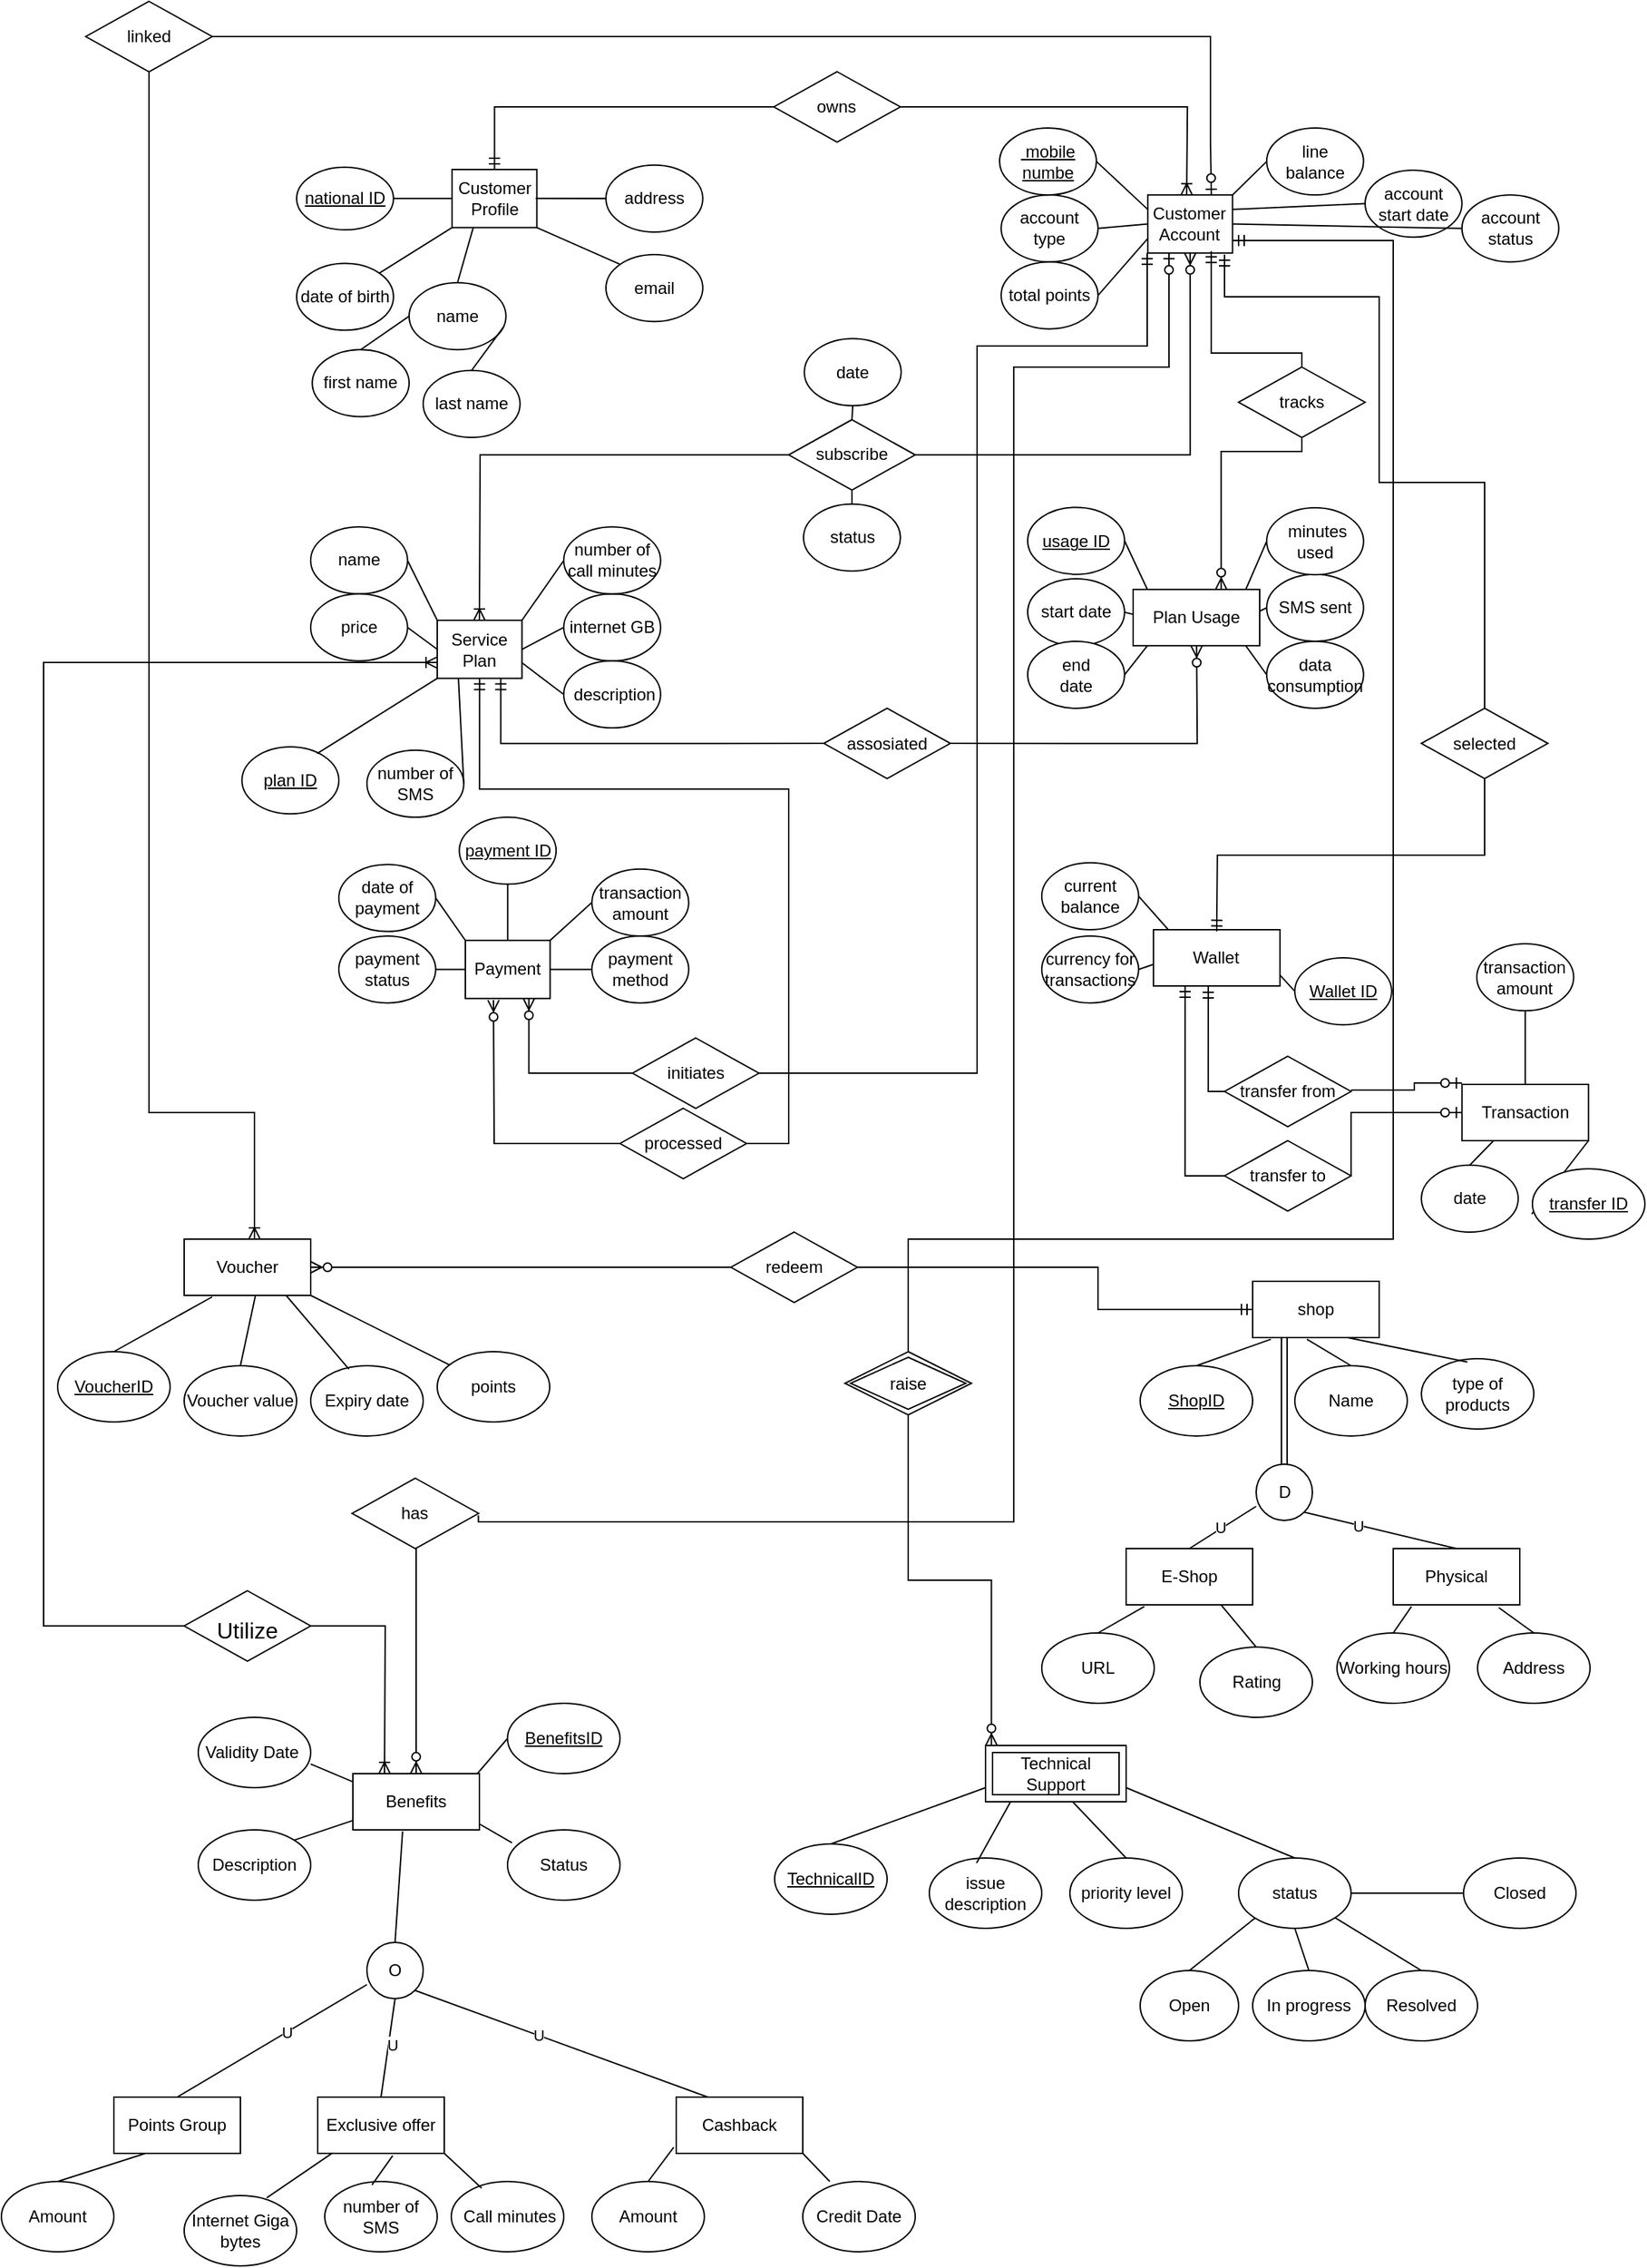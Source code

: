 <mxfile version="24.7.17">
  <diagram name="Page-1" id="oBuyuOUDEqO2-7q9hVUi">
    <mxGraphModel dx="1154" dy="486" grid="1" gridSize="10" guides="1" tooltips="1" connect="1" arrows="0" fold="1" page="1" pageScale="1" pageWidth="1169" pageHeight="1654" math="0" shadow="0">
      <root>
        <mxCell id="0" />
        <mxCell id="1" parent="0" />
        <mxCell id="B_jfZckVEtbOVVDRwUdQ-14" value="" style="group" parent="1" vertex="1" connectable="0">
          <mxGeometry x="40" y="920" width="350" height="140" as="geometry" />
        </mxCell>
        <mxCell id="B_jfZckVEtbOVVDRwUdQ-6" value="&lt;u&gt;VoucherID&lt;/u&gt;" style="ellipse;whiteSpace=wrap;html=1;" parent="B_jfZckVEtbOVVDRwUdQ-14" vertex="1">
          <mxGeometry y="80" width="80" height="50" as="geometry" />
        </mxCell>
        <mxCell id="B_jfZckVEtbOVVDRwUdQ-7" value="Voucher value" style="ellipse;whiteSpace=wrap;html=1;" parent="B_jfZckVEtbOVVDRwUdQ-14" vertex="1">
          <mxGeometry x="90" y="90" width="80" height="50" as="geometry" />
        </mxCell>
        <mxCell id="B_jfZckVEtbOVVDRwUdQ-8" value="Expiry date" style="ellipse;whiteSpace=wrap;html=1;" parent="B_jfZckVEtbOVVDRwUdQ-14" vertex="1">
          <mxGeometry x="180" y="90" width="80" height="50" as="geometry" />
        </mxCell>
        <mxCell id="B_jfZckVEtbOVVDRwUdQ-9" value="points" style="ellipse;whiteSpace=wrap;html=1;" parent="B_jfZckVEtbOVVDRwUdQ-14" vertex="1">
          <mxGeometry x="270" y="80" width="80" height="50" as="geometry" />
        </mxCell>
        <mxCell id="B_jfZckVEtbOVVDRwUdQ-10" value="" style="endArrow=none;html=1;rounded=0;exitX=0.5;exitY=0;exitDx=0;exitDy=0;" parent="B_jfZckVEtbOVVDRwUdQ-14" source="B_jfZckVEtbOVVDRwUdQ-6" edge="1">
          <mxGeometry width="50" height="50" relative="1" as="geometry">
            <mxPoint x="60" y="80" as="sourcePoint" />
            <mxPoint x="110" y="41" as="targetPoint" />
          </mxGeometry>
        </mxCell>
        <mxCell id="B_jfZckVEtbOVVDRwUdQ-11" value="" style="endArrow=none;html=1;rounded=0;exitX=0.5;exitY=0;exitDx=0;exitDy=0;" parent="B_jfZckVEtbOVVDRwUdQ-14" source="B_jfZckVEtbOVVDRwUdQ-7" edge="1">
          <mxGeometry width="50" height="50" relative="1" as="geometry">
            <mxPoint x="110" y="90" as="sourcePoint" />
            <mxPoint x="140.714" y="40" as="targetPoint" />
          </mxGeometry>
        </mxCell>
        <mxCell id="B_jfZckVEtbOVVDRwUdQ-12" value="" style="endArrow=none;html=1;rounded=0;entryX=0.75;entryY=1;entryDx=0;entryDy=0;exitX=0.34;exitY=0.048;exitDx=0;exitDy=0;exitPerimeter=0;" parent="B_jfZckVEtbOVVDRwUdQ-14" source="B_jfZckVEtbOVVDRwUdQ-8" edge="1">
          <mxGeometry width="50" height="50" relative="1" as="geometry">
            <mxPoint x="230" y="100" as="sourcePoint" />
            <mxPoint x="162.5" y="40" as="targetPoint" />
          </mxGeometry>
        </mxCell>
        <mxCell id="B_jfZckVEtbOVVDRwUdQ-13" value="" style="endArrow=none;html=1;rounded=0;entryX=1;entryY=1;entryDx=0;entryDy=0;" parent="B_jfZckVEtbOVVDRwUdQ-14" source="B_jfZckVEtbOVVDRwUdQ-9" edge="1">
          <mxGeometry width="50" height="50" relative="1" as="geometry">
            <mxPoint x="260" y="60" as="sourcePoint" />
            <mxPoint x="180" y="40" as="targetPoint" />
          </mxGeometry>
        </mxCell>
        <mxCell id="X_5wWw1w82n-E0Quiu_K-7" value="Voucher" style="rounded=0;whiteSpace=wrap;html=1;" parent="B_jfZckVEtbOVVDRwUdQ-14" vertex="1">
          <mxGeometry x="90" width="90" height="40" as="geometry" />
        </mxCell>
        <mxCell id="B_jfZckVEtbOVVDRwUdQ-16" value="" style="group" parent="1" vertex="1" connectable="0">
          <mxGeometry x="740" y="950" width="420" height="310" as="geometry" />
        </mxCell>
        <mxCell id="B_jfZckVEtbOVVDRwUdQ-17" value="shop" style="rounded=0;whiteSpace=wrap;html=1;" parent="B_jfZckVEtbOVVDRwUdQ-16" vertex="1">
          <mxGeometry x="150" width="90" height="40" as="geometry" />
        </mxCell>
        <mxCell id="B_jfZckVEtbOVVDRwUdQ-18" value="&lt;u&gt;ShopID&lt;/u&gt;" style="ellipse;whiteSpace=wrap;html=1;" parent="B_jfZckVEtbOVVDRwUdQ-16" vertex="1">
          <mxGeometry x="70" y="60" width="80" height="50" as="geometry" />
        </mxCell>
        <mxCell id="B_jfZckVEtbOVVDRwUdQ-19" value="Name" style="ellipse;whiteSpace=wrap;html=1;" parent="B_jfZckVEtbOVVDRwUdQ-16" vertex="1">
          <mxGeometry x="180" y="60" width="80" height="50" as="geometry" />
        </mxCell>
        <mxCell id="B_jfZckVEtbOVVDRwUdQ-20" value="type of products" style="ellipse;whiteSpace=wrap;html=1;" parent="B_jfZckVEtbOVVDRwUdQ-16" vertex="1">
          <mxGeometry x="270" y="55" width="80" height="50" as="geometry" />
        </mxCell>
        <mxCell id="B_jfZckVEtbOVVDRwUdQ-21" value="" style="endArrow=none;html=1;rounded=0;exitX=0.5;exitY=0;exitDx=0;exitDy=0;entryX=0.144;entryY=1.03;entryDx=0;entryDy=0;entryPerimeter=0;" parent="B_jfZckVEtbOVVDRwUdQ-16" source="B_jfZckVEtbOVVDRwUdQ-18" target="B_jfZckVEtbOVVDRwUdQ-17" edge="1">
          <mxGeometry width="50" height="50" relative="1" as="geometry">
            <mxPoint x="155" y="120" as="sourcePoint" />
            <mxPoint x="205" y="70" as="targetPoint" />
          </mxGeometry>
        </mxCell>
        <mxCell id="B_jfZckVEtbOVVDRwUdQ-22" value="" style="endArrow=none;html=1;rounded=0;entryX=0.429;entryY=1.03;entryDx=0;entryDy=0;entryPerimeter=0;exitX=0.5;exitY=0;exitDx=0;exitDy=0;" parent="B_jfZckVEtbOVVDRwUdQ-16" source="B_jfZckVEtbOVVDRwUdQ-19" target="B_jfZckVEtbOVVDRwUdQ-17" edge="1">
          <mxGeometry width="50" height="50" relative="1" as="geometry">
            <mxPoint x="195" y="120" as="sourcePoint" />
            <mxPoint x="245" y="70" as="targetPoint" />
          </mxGeometry>
        </mxCell>
        <mxCell id="B_jfZckVEtbOVVDRwUdQ-23" value="" style="endArrow=none;html=1;rounded=0;entryX=0.75;entryY=1;entryDx=0;entryDy=0;exitX=0.41;exitY=0.048;exitDx=0;exitDy=0;exitPerimeter=0;" parent="B_jfZckVEtbOVVDRwUdQ-16" source="B_jfZckVEtbOVVDRwUdQ-20" target="B_jfZckVEtbOVVDRwUdQ-17" edge="1">
          <mxGeometry width="50" height="50" relative="1" as="geometry">
            <mxPoint x="305" y="120" as="sourcePoint" />
            <mxPoint x="355" y="70" as="targetPoint" />
          </mxGeometry>
        </mxCell>
        <mxCell id="B_jfZckVEtbOVVDRwUdQ-24" value="Physical" style="rounded=0;whiteSpace=wrap;html=1;" parent="B_jfZckVEtbOVVDRwUdQ-16" vertex="1">
          <mxGeometry x="250" y="190" width="90" height="40" as="geometry" />
        </mxCell>
        <mxCell id="B_jfZckVEtbOVVDRwUdQ-25" value="Working hours" style="ellipse;whiteSpace=wrap;html=1;" parent="B_jfZckVEtbOVVDRwUdQ-16" vertex="1">
          <mxGeometry x="210" y="250" width="80" height="50" as="geometry" />
        </mxCell>
        <mxCell id="B_jfZckVEtbOVVDRwUdQ-26" value="Address" style="ellipse;whiteSpace=wrap;html=1;" parent="B_jfZckVEtbOVVDRwUdQ-16" vertex="1">
          <mxGeometry x="310" y="250" width="80" height="50" as="geometry" />
        </mxCell>
        <mxCell id="B_jfZckVEtbOVVDRwUdQ-27" value="" style="endArrow=none;html=1;rounded=0;exitX=0.5;exitY=0;exitDx=0;exitDy=0;entryX=0.144;entryY=1.03;entryDx=0;entryDy=0;entryPerimeter=0;" parent="B_jfZckVEtbOVVDRwUdQ-16" source="B_jfZckVEtbOVVDRwUdQ-25" target="B_jfZckVEtbOVVDRwUdQ-24" edge="1">
          <mxGeometry width="50" height="50" relative="1" as="geometry">
            <mxPoint x="197.5" y="350" as="sourcePoint" />
            <mxPoint x="247.5" y="300" as="targetPoint" />
          </mxGeometry>
        </mxCell>
        <mxCell id="B_jfZckVEtbOVVDRwUdQ-28" value="" style="endArrow=none;html=1;rounded=0;entryX=0.834;entryY=1.05;entryDx=0;entryDy=0;entryPerimeter=0;exitX=0.5;exitY=0;exitDx=0;exitDy=0;" parent="B_jfZckVEtbOVVDRwUdQ-16" source="B_jfZckVEtbOVVDRwUdQ-26" target="B_jfZckVEtbOVVDRwUdQ-24" edge="1">
          <mxGeometry width="50" height="50" relative="1" as="geometry">
            <mxPoint x="237.5" y="350" as="sourcePoint" />
            <mxPoint x="287.5" y="300" as="targetPoint" />
          </mxGeometry>
        </mxCell>
        <mxCell id="B_jfZckVEtbOVVDRwUdQ-29" value="E-Shop" style="rounded=0;whiteSpace=wrap;html=1;" parent="B_jfZckVEtbOVVDRwUdQ-16" vertex="1">
          <mxGeometry x="60" y="190" width="90" height="40" as="geometry" />
        </mxCell>
        <mxCell id="B_jfZckVEtbOVVDRwUdQ-30" value="URL" style="ellipse;whiteSpace=wrap;html=1;" parent="B_jfZckVEtbOVVDRwUdQ-16" vertex="1">
          <mxGeometry y="250" width="80" height="50" as="geometry" />
        </mxCell>
        <mxCell id="B_jfZckVEtbOVVDRwUdQ-31" value="Rating" style="ellipse;whiteSpace=wrap;html=1;" parent="B_jfZckVEtbOVVDRwUdQ-16" vertex="1">
          <mxGeometry x="112.5" y="260" width="80" height="50" as="geometry" />
        </mxCell>
        <mxCell id="B_jfZckVEtbOVVDRwUdQ-32" value="" style="endArrow=none;html=1;rounded=0;exitX=0.5;exitY=0;exitDx=0;exitDy=0;entryX=0.144;entryY=1.03;entryDx=0;entryDy=0;entryPerimeter=0;" parent="B_jfZckVEtbOVVDRwUdQ-16" source="B_jfZckVEtbOVVDRwUdQ-30" target="B_jfZckVEtbOVVDRwUdQ-29" edge="1">
          <mxGeometry width="50" height="50" relative="1" as="geometry">
            <mxPoint x="-90" y="340" as="sourcePoint" />
            <mxPoint x="-40" y="290" as="targetPoint" />
          </mxGeometry>
        </mxCell>
        <mxCell id="B_jfZckVEtbOVVDRwUdQ-33" value="" style="endArrow=none;html=1;rounded=0;entryX=0.75;entryY=1;entryDx=0;entryDy=0;exitX=0.5;exitY=0;exitDx=0;exitDy=0;" parent="B_jfZckVEtbOVVDRwUdQ-16" source="B_jfZckVEtbOVVDRwUdQ-31" target="B_jfZckVEtbOVVDRwUdQ-29" edge="1">
          <mxGeometry width="50" height="50" relative="1" as="geometry">
            <mxPoint x="-50" y="340" as="sourcePoint" />
            <mxPoint y="290" as="targetPoint" />
          </mxGeometry>
        </mxCell>
        <mxCell id="B_jfZckVEtbOVVDRwUdQ-34" value="" style="shape=link;html=1;rounded=0;entryX=0.25;entryY=1;entryDx=0;entryDy=0;exitX=0.5;exitY=0;exitDx=0;exitDy=0;" parent="B_jfZckVEtbOVVDRwUdQ-16" source="B_jfZckVEtbOVVDRwUdQ-35" target="B_jfZckVEtbOVVDRwUdQ-17" edge="1">
          <mxGeometry width="100" relative="1" as="geometry">
            <mxPoint x="130" y="250" as="sourcePoint" />
            <mxPoint x="190" y="230" as="targetPoint" />
          </mxGeometry>
        </mxCell>
        <mxCell id="B_jfZckVEtbOVVDRwUdQ-35" value="D" style="ellipse;whiteSpace=wrap;html=1;aspect=fixed;" parent="B_jfZckVEtbOVVDRwUdQ-16" vertex="1">
          <mxGeometry x="152.5" y="130" width="40" height="40" as="geometry" />
        </mxCell>
        <mxCell id="B_jfZckVEtbOVVDRwUdQ-36" value="" style="endArrow=none;html=1;rounded=0;entryX=0;entryY=0.75;entryDx=0;entryDy=0;entryPerimeter=0;exitX=0.5;exitY=0;exitDx=0;exitDy=0;" parent="B_jfZckVEtbOVVDRwUdQ-16" source="B_jfZckVEtbOVVDRwUdQ-29" target="B_jfZckVEtbOVVDRwUdQ-35" edge="1">
          <mxGeometry width="50" height="50" relative="1" as="geometry">
            <mxPoint x="-10" y="250" as="sourcePoint" />
            <mxPoint x="40" y="200" as="targetPoint" />
          </mxGeometry>
        </mxCell>
        <mxCell id="B_jfZckVEtbOVVDRwUdQ-37" value="U" style="edgeLabel;html=1;align=center;verticalAlign=middle;resizable=0;points=[];" parent="B_jfZckVEtbOVVDRwUdQ-36" vertex="1" connectable="0">
          <mxGeometry x="-0.059" y="1" relative="1" as="geometry">
            <mxPoint as="offset" />
          </mxGeometry>
        </mxCell>
        <mxCell id="B_jfZckVEtbOVVDRwUdQ-38" value="" style="endArrow=none;html=1;rounded=0;entryX=1;entryY=1;entryDx=0;entryDy=0;exitX=0.5;exitY=0;exitDx=0;exitDy=0;" parent="B_jfZckVEtbOVVDRwUdQ-16" source="B_jfZckVEtbOVVDRwUdQ-24" target="B_jfZckVEtbOVVDRwUdQ-35" edge="1">
          <mxGeometry width="50" height="50" relative="1" as="geometry">
            <mxPoint x="250" y="260" as="sourcePoint" />
            <mxPoint x="300" y="210" as="targetPoint" />
          </mxGeometry>
        </mxCell>
        <mxCell id="B_jfZckVEtbOVVDRwUdQ-39" value="U" style="edgeLabel;html=1;align=center;verticalAlign=middle;resizable=0;points=[];" parent="B_jfZckVEtbOVVDRwUdQ-38" vertex="1" connectable="0">
          <mxGeometry x="0.297" relative="1" as="geometry">
            <mxPoint as="offset" />
          </mxGeometry>
        </mxCell>
        <mxCell id="B_jfZckVEtbOVVDRwUdQ-64" value="" style="group" parent="1" vertex="1" connectable="0">
          <mxGeometry y="1250" width="650" height="400" as="geometry" />
        </mxCell>
        <mxCell id="B_jfZckVEtbOVVDRwUdQ-66" value="&lt;u&gt;BenefitsID&lt;/u&gt;" style="ellipse;whiteSpace=wrap;html=1;" parent="B_jfZckVEtbOVVDRwUdQ-64" vertex="1">
          <mxGeometry x="360" width="80" height="50" as="geometry" />
        </mxCell>
        <mxCell id="B_jfZckVEtbOVVDRwUdQ-67" value="Validity Date&amp;nbsp;" style="ellipse;whiteSpace=wrap;html=1;" parent="B_jfZckVEtbOVVDRwUdQ-64" vertex="1">
          <mxGeometry x="140" y="10" width="80" height="50" as="geometry" />
        </mxCell>
        <mxCell id="B_jfZckVEtbOVVDRwUdQ-68" value="Status" style="ellipse;whiteSpace=wrap;html=1;" parent="B_jfZckVEtbOVVDRwUdQ-64" vertex="1">
          <mxGeometry x="360" y="90" width="80" height="50" as="geometry" />
        </mxCell>
        <mxCell id="B_jfZckVEtbOVVDRwUdQ-69" value="Description" style="ellipse;whiteSpace=wrap;html=1;" parent="B_jfZckVEtbOVVDRwUdQ-64" vertex="1">
          <mxGeometry x="140" y="90" width="80" height="50" as="geometry" />
        </mxCell>
        <mxCell id="B_jfZckVEtbOVVDRwUdQ-73" value="" style="endArrow=none;html=1;rounded=0;exitX=1;exitY=0;exitDx=0;exitDy=0;entryX=0;entryY=0.75;entryDx=0;entryDy=0;" parent="B_jfZckVEtbOVVDRwUdQ-64" source="B_jfZckVEtbOVVDRwUdQ-69" edge="1">
          <mxGeometry width="50" height="50" relative="1" as="geometry">
            <mxPoint x="220" y="110" as="sourcePoint" />
            <mxPoint x="260" y="80" as="targetPoint" />
          </mxGeometry>
        </mxCell>
        <mxCell id="B_jfZckVEtbOVVDRwUdQ-75" value="" style="endArrow=none;html=1;rounded=0;entryX=0;entryY=0.5;entryDx=0;entryDy=0;exitX=1;exitY=0.25;exitDx=0;exitDy=0;" parent="B_jfZckVEtbOVVDRwUdQ-64" target="B_jfZckVEtbOVVDRwUdQ-66" edge="1">
          <mxGeometry width="50" height="50" relative="1" as="geometry">
            <mxPoint x="330" y="60" as="sourcePoint" />
            <mxPoint x="440" y="-10" as="targetPoint" />
          </mxGeometry>
        </mxCell>
        <mxCell id="B_jfZckVEtbOVVDRwUdQ-76" value="" style="endArrow=none;html=1;rounded=0;entryX=0;entryY=0.25;entryDx=0;entryDy=0;exitX=1;exitY=0.664;exitDx=0;exitDy=0;exitPerimeter=0;" parent="B_jfZckVEtbOVVDRwUdQ-64" source="B_jfZckVEtbOVVDRwUdQ-67" edge="1">
          <mxGeometry width="50" height="50" relative="1" as="geometry">
            <mxPoint x="200" y="80" as="sourcePoint" />
            <mxPoint x="260" y="60" as="targetPoint" />
          </mxGeometry>
        </mxCell>
        <mxCell id="B_jfZckVEtbOVVDRwUdQ-77" value="" style="endArrow=none;html=1;rounded=0;entryX=0.04;entryY=0.184;entryDx=0;entryDy=0;entryPerimeter=0;exitX=1;exitY=0.75;exitDx=0;exitDy=0;" parent="B_jfZckVEtbOVVDRwUdQ-64" target="B_jfZckVEtbOVVDRwUdQ-68" edge="1">
          <mxGeometry width="50" height="50" relative="1" as="geometry">
            <mxPoint x="330" y="80" as="sourcePoint" />
            <mxPoint x="420" y="120" as="targetPoint" />
          </mxGeometry>
        </mxCell>
        <mxCell id="B_jfZckVEtbOVVDRwUdQ-78" value="Points Group" style="rounded=0;whiteSpace=wrap;html=1;" parent="B_jfZckVEtbOVVDRwUdQ-64" vertex="1">
          <mxGeometry x="80" y="280" width="90" height="40" as="geometry" />
        </mxCell>
        <mxCell id="B_jfZckVEtbOVVDRwUdQ-79" value="Amount" style="ellipse;whiteSpace=wrap;html=1;" parent="B_jfZckVEtbOVVDRwUdQ-64" vertex="1">
          <mxGeometry y="340" width="80" height="50" as="geometry" />
        </mxCell>
        <mxCell id="B_jfZckVEtbOVVDRwUdQ-80" value="" style="endArrow=none;html=1;rounded=0;exitX=0.5;exitY=0;exitDx=0;exitDy=0;entryX=0.25;entryY=1;entryDx=0;entryDy=0;" parent="B_jfZckVEtbOVVDRwUdQ-64" source="B_jfZckVEtbOVVDRwUdQ-79" target="B_jfZckVEtbOVVDRwUdQ-78" edge="1">
          <mxGeometry width="50" height="50" relative="1" as="geometry">
            <mxPoint x="-80" y="450" as="sourcePoint" />
            <mxPoint x="-30" y="400" as="targetPoint" />
          </mxGeometry>
        </mxCell>
        <mxCell id="B_jfZckVEtbOVVDRwUdQ-81" value="Exclusive offer" style="rounded=0;whiteSpace=wrap;html=1;" parent="B_jfZckVEtbOVVDRwUdQ-64" vertex="1">
          <mxGeometry x="225" y="280" width="90" height="40" as="geometry" />
        </mxCell>
        <mxCell id="B_jfZckVEtbOVVDRwUdQ-82" value="Internet Giga bytes" style="ellipse;whiteSpace=wrap;html=1;" parent="B_jfZckVEtbOVVDRwUdQ-64" vertex="1">
          <mxGeometry x="130" y="350" width="80" height="50" as="geometry" />
        </mxCell>
        <mxCell id="B_jfZckVEtbOVVDRwUdQ-83" value="number of SMS" style="ellipse;whiteSpace=wrap;html=1;" parent="B_jfZckVEtbOVVDRwUdQ-64" vertex="1">
          <mxGeometry x="230" y="340" width="80" height="50" as="geometry" />
        </mxCell>
        <mxCell id="B_jfZckVEtbOVVDRwUdQ-84" value="&amp;nbsp;Call minutes" style="ellipse;whiteSpace=wrap;html=1;" parent="B_jfZckVEtbOVVDRwUdQ-64" vertex="1">
          <mxGeometry x="320" y="340" width="80" height="50" as="geometry" />
        </mxCell>
        <mxCell id="B_jfZckVEtbOVVDRwUdQ-85" value="" style="endArrow=none;html=1;rounded=0;exitX=0.735;exitY=0.032;exitDx=0;exitDy=0;exitPerimeter=0;entryX=0.117;entryY=0.993;entryDx=0;entryDy=0;entryPerimeter=0;" parent="B_jfZckVEtbOVVDRwUdQ-64" source="B_jfZckVEtbOVVDRwUdQ-82" target="B_jfZckVEtbOVVDRwUdQ-81" edge="1">
          <mxGeometry width="50" height="50" relative="1" as="geometry">
            <mxPoint x="190" y="460" as="sourcePoint" />
            <mxPoint x="240" y="410" as="targetPoint" />
          </mxGeometry>
        </mxCell>
        <mxCell id="B_jfZckVEtbOVVDRwUdQ-86" value="" style="endArrow=none;html=1;rounded=0;exitX=0.42;exitY=0.048;exitDx=0;exitDy=0;exitPerimeter=0;entryX=0.593;entryY=1.04;entryDx=0;entryDy=0;entryPerimeter=0;" parent="B_jfZckVEtbOVVDRwUdQ-64" source="B_jfZckVEtbOVVDRwUdQ-83" target="B_jfZckVEtbOVVDRwUdQ-81" edge="1">
          <mxGeometry width="50" height="50" relative="1" as="geometry">
            <mxPoint x="240" y="460" as="sourcePoint" />
            <mxPoint x="290" y="410" as="targetPoint" />
          </mxGeometry>
        </mxCell>
        <mxCell id="B_jfZckVEtbOVVDRwUdQ-87" value="" style="endArrow=none;html=1;rounded=0;exitX=0.27;exitY=0.096;exitDx=0;exitDy=0;exitPerimeter=0;entryX=1;entryY=1;entryDx=0;entryDy=0;" parent="B_jfZckVEtbOVVDRwUdQ-64" source="B_jfZckVEtbOVVDRwUdQ-84" target="B_jfZckVEtbOVVDRwUdQ-81" edge="1">
          <mxGeometry width="50" height="50" relative="1" as="geometry">
            <mxPoint x="390" y="440" as="sourcePoint" />
            <mxPoint x="440" y="390" as="targetPoint" />
          </mxGeometry>
        </mxCell>
        <mxCell id="B_jfZckVEtbOVVDRwUdQ-88" value="Cashback" style="rounded=0;whiteSpace=wrap;html=1;" parent="B_jfZckVEtbOVVDRwUdQ-64" vertex="1">
          <mxGeometry x="480" y="280" width="90" height="40" as="geometry" />
        </mxCell>
        <mxCell id="B_jfZckVEtbOVVDRwUdQ-89" value="Amount" style="ellipse;whiteSpace=wrap;html=1;" parent="B_jfZckVEtbOVVDRwUdQ-64" vertex="1">
          <mxGeometry x="420" y="340" width="80" height="50" as="geometry" />
        </mxCell>
        <mxCell id="B_jfZckVEtbOVVDRwUdQ-90" value="" style="endArrow=none;html=1;rounded=0;exitX=0.5;exitY=0;exitDx=0;exitDy=0;entryX=-0.02;entryY=0.893;entryDx=0;entryDy=0;entryPerimeter=0;" parent="B_jfZckVEtbOVVDRwUdQ-64" source="B_jfZckVEtbOVVDRwUdQ-89" target="B_jfZckVEtbOVVDRwUdQ-88" edge="1">
          <mxGeometry width="50" height="50" relative="1" as="geometry">
            <mxPoint x="560" y="460" as="sourcePoint" />
            <mxPoint x="610" y="410" as="targetPoint" />
          </mxGeometry>
        </mxCell>
        <mxCell id="B_jfZckVEtbOVVDRwUdQ-91" value="Credit Date" style="ellipse;whiteSpace=wrap;html=1;" parent="B_jfZckVEtbOVVDRwUdQ-64" vertex="1">
          <mxGeometry x="570" y="340" width="80" height="50" as="geometry" />
        </mxCell>
        <mxCell id="B_jfZckVEtbOVVDRwUdQ-92" value="" style="endArrow=none;html=1;rounded=0;entryX=1;entryY=1;entryDx=0;entryDy=0;exitX=0.24;exitY=0;exitDx=0;exitDy=0;exitPerimeter=0;" parent="B_jfZckVEtbOVVDRwUdQ-64" source="B_jfZckVEtbOVVDRwUdQ-91" target="B_jfZckVEtbOVVDRwUdQ-88" edge="1">
          <mxGeometry width="50" height="50" relative="1" as="geometry">
            <mxPoint x="740" y="480" as="sourcePoint" />
            <mxPoint x="790" y="430" as="targetPoint" />
          </mxGeometry>
        </mxCell>
        <mxCell id="B_jfZckVEtbOVVDRwUdQ-93" value="O" style="ellipse;whiteSpace=wrap;html=1;aspect=fixed;" parent="B_jfZckVEtbOVVDRwUdQ-64" vertex="1">
          <mxGeometry x="260" y="170" width="40" height="40" as="geometry" />
        </mxCell>
        <mxCell id="B_jfZckVEtbOVVDRwUdQ-94" value="" style="endArrow=none;html=1;rounded=0;exitX=0.5;exitY=0;exitDx=0;exitDy=0;entryX=0.5;entryY=1;entryDx=0;entryDy=0;" parent="B_jfZckVEtbOVVDRwUdQ-64" source="B_jfZckVEtbOVVDRwUdQ-81" target="B_jfZckVEtbOVVDRwUdQ-93" edge="1">
          <mxGeometry width="50" height="50" relative="1" as="geometry">
            <mxPoint x="240" y="310" as="sourcePoint" />
            <mxPoint x="290" y="260" as="targetPoint" />
          </mxGeometry>
        </mxCell>
        <mxCell id="B_jfZckVEtbOVVDRwUdQ-95" value="U" style="edgeLabel;html=1;align=center;verticalAlign=middle;resizable=0;points=[];" parent="B_jfZckVEtbOVVDRwUdQ-94" vertex="1" connectable="0">
          <mxGeometry x="0.056" y="-2" relative="1" as="geometry">
            <mxPoint as="offset" />
          </mxGeometry>
        </mxCell>
        <mxCell id="B_jfZckVEtbOVVDRwUdQ-96" value="" style="endArrow=none;html=1;rounded=0;entryX=0;entryY=0.75;entryDx=0;entryDy=0;entryPerimeter=0;exitX=0.5;exitY=0;exitDx=0;exitDy=0;" parent="B_jfZckVEtbOVVDRwUdQ-64" source="B_jfZckVEtbOVVDRwUdQ-78" target="B_jfZckVEtbOVVDRwUdQ-93" edge="1">
          <mxGeometry width="50" height="50" relative="1" as="geometry">
            <mxPoint x="30" y="350" as="sourcePoint" />
            <mxPoint x="80" y="300" as="targetPoint" />
          </mxGeometry>
        </mxCell>
        <mxCell id="B_jfZckVEtbOVVDRwUdQ-97" value="U" style="edgeLabel;html=1;align=center;verticalAlign=middle;resizable=0;points=[];" parent="B_jfZckVEtbOVVDRwUdQ-96" vertex="1" connectable="0">
          <mxGeometry x="0.152" relative="1" as="geometry">
            <mxPoint as="offset" />
          </mxGeometry>
        </mxCell>
        <mxCell id="B_jfZckVEtbOVVDRwUdQ-98" value="" style="endArrow=none;html=1;rounded=0;entryX=1;entryY=1;entryDx=0;entryDy=0;exitX=0.25;exitY=0;exitDx=0;exitDy=0;" parent="B_jfZckVEtbOVVDRwUdQ-64" source="B_jfZckVEtbOVVDRwUdQ-88" target="B_jfZckVEtbOVVDRwUdQ-93" edge="1">
          <mxGeometry width="50" height="50" relative="1" as="geometry">
            <mxPoint x="450" y="350" as="sourcePoint" />
            <mxPoint x="500" y="300" as="targetPoint" />
          </mxGeometry>
        </mxCell>
        <mxCell id="B_jfZckVEtbOVVDRwUdQ-99" value="U" style="edgeLabel;html=1;align=center;verticalAlign=middle;resizable=0;points=[];" parent="B_jfZckVEtbOVVDRwUdQ-98" vertex="1" connectable="0">
          <mxGeometry x="0.154" relative="1" as="geometry">
            <mxPoint as="offset" />
          </mxGeometry>
        </mxCell>
        <mxCell id="B_jfZckVEtbOVVDRwUdQ-100" value="" style="endArrow=none;html=1;rounded=0;entryX=0.393;entryY=1.027;entryDx=0;entryDy=0;entryPerimeter=0;exitX=0.5;exitY=0;exitDx=0;exitDy=0;" parent="B_jfZckVEtbOVVDRwUdQ-64" source="B_jfZckVEtbOVVDRwUdQ-93" edge="1">
          <mxGeometry width="50" height="50" relative="1" as="geometry">
            <mxPoint x="290" y="220" as="sourcePoint" />
            <mxPoint x="285.37" y="91.08" as="targetPoint" />
          </mxGeometry>
        </mxCell>
        <mxCell id="X_5wWw1w82n-E0Quiu_K-6" value="Benefits" style="rounded=0;whiteSpace=wrap;html=1;" parent="B_jfZckVEtbOVVDRwUdQ-64" vertex="1">
          <mxGeometry x="250" y="50" width="90" height="40" as="geometry" />
        </mxCell>
        <mxCell id="B_jfZckVEtbOVVDRwUdQ-118" value="" style="group" parent="1" vertex="1" connectable="0">
          <mxGeometry x="550" y="1280" width="580" height="210" as="geometry" />
        </mxCell>
        <mxCell id="B_jfZckVEtbOVVDRwUdQ-101" value="&lt;u&gt;TechnicalID&lt;/u&gt;" style="ellipse;whiteSpace=wrap;html=1;" parent="B_jfZckVEtbOVVDRwUdQ-118" vertex="1">
          <mxGeometry y="70" width="80" height="50" as="geometry" />
        </mxCell>
        <mxCell id="B_jfZckVEtbOVVDRwUdQ-102" value="issue description" style="ellipse;whiteSpace=wrap;html=1;" parent="B_jfZckVEtbOVVDRwUdQ-118" vertex="1">
          <mxGeometry x="110" y="80" width="80" height="50" as="geometry" />
        </mxCell>
        <mxCell id="B_jfZckVEtbOVVDRwUdQ-103" value="priority level" style="ellipse;whiteSpace=wrap;html=1;" parent="B_jfZckVEtbOVVDRwUdQ-118" vertex="1">
          <mxGeometry x="210" y="80" width="80" height="50" as="geometry" />
        </mxCell>
        <mxCell id="B_jfZckVEtbOVVDRwUdQ-104" value="status" style="ellipse;whiteSpace=wrap;html=1;" parent="B_jfZckVEtbOVVDRwUdQ-118" vertex="1">
          <mxGeometry x="330" y="80" width="80" height="50" as="geometry" />
        </mxCell>
        <mxCell id="B_jfZckVEtbOVVDRwUdQ-105" value="Open" style="ellipse;whiteSpace=wrap;html=1;" parent="B_jfZckVEtbOVVDRwUdQ-118" vertex="1">
          <mxGeometry x="260" y="160" width="70" height="50" as="geometry" />
        </mxCell>
        <mxCell id="B_jfZckVEtbOVVDRwUdQ-106" value="" style="endArrow=none;html=1;rounded=0;exitX=0.5;exitY=0;exitDx=0;exitDy=0;entryX=0;entryY=1;entryDx=0;entryDy=0;" parent="B_jfZckVEtbOVVDRwUdQ-118" source="B_jfZckVEtbOVVDRwUdQ-105" target="B_jfZckVEtbOVVDRwUdQ-104" edge="1">
          <mxGeometry width="50" height="50" relative="1" as="geometry">
            <mxPoint x="210" y="289" as="sourcePoint" />
            <mxPoint x="373" y="180" as="targetPoint" />
          </mxGeometry>
        </mxCell>
        <mxCell id="B_jfZckVEtbOVVDRwUdQ-107" value="In progress" style="ellipse;whiteSpace=wrap;html=1;" parent="B_jfZckVEtbOVVDRwUdQ-118" vertex="1">
          <mxGeometry x="340" y="160" width="80" height="50" as="geometry" />
        </mxCell>
        <mxCell id="B_jfZckVEtbOVVDRwUdQ-108" value="" style="endArrow=none;html=1;rounded=0;exitX=0.5;exitY=0;exitDx=0;exitDy=0;entryX=0.5;entryY=1;entryDx=0;entryDy=0;" parent="B_jfZckVEtbOVVDRwUdQ-118" source="B_jfZckVEtbOVVDRwUdQ-107" target="B_jfZckVEtbOVVDRwUdQ-104" edge="1">
          <mxGeometry width="50" height="50" relative="1" as="geometry">
            <mxPoint x="335" y="289" as="sourcePoint" />
            <mxPoint x="400" y="180" as="targetPoint" />
          </mxGeometry>
        </mxCell>
        <mxCell id="B_jfZckVEtbOVVDRwUdQ-109" value="Resolved" style="ellipse;whiteSpace=wrap;html=1;" parent="B_jfZckVEtbOVVDRwUdQ-118" vertex="1">
          <mxGeometry x="420" y="160" width="80" height="50" as="geometry" />
        </mxCell>
        <mxCell id="B_jfZckVEtbOVVDRwUdQ-110" value="" style="endArrow=none;html=1;rounded=0;exitX=0.5;exitY=0;exitDx=0;exitDy=0;" parent="B_jfZckVEtbOVVDRwUdQ-118" source="B_jfZckVEtbOVVDRwUdQ-109" target="B_jfZckVEtbOVVDRwUdQ-104" edge="1">
          <mxGeometry width="50" height="50" relative="1" as="geometry">
            <mxPoint x="410" y="279" as="sourcePoint" />
            <mxPoint x="573" y="170" as="targetPoint" />
          </mxGeometry>
        </mxCell>
        <mxCell id="B_jfZckVEtbOVVDRwUdQ-111" value="Closed" style="ellipse;whiteSpace=wrap;html=1;" parent="B_jfZckVEtbOVVDRwUdQ-118" vertex="1">
          <mxGeometry x="490" y="80" width="80" height="50" as="geometry" />
        </mxCell>
        <mxCell id="B_jfZckVEtbOVVDRwUdQ-112" value="" style="endArrow=none;html=1;rounded=0;exitX=0;exitY=0.5;exitDx=0;exitDy=0;entryX=1;entryY=0.5;entryDx=0;entryDy=0;" parent="B_jfZckVEtbOVVDRwUdQ-118" source="B_jfZckVEtbOVVDRwUdQ-111" target="B_jfZckVEtbOVVDRwUdQ-104" edge="1">
          <mxGeometry width="50" height="50" relative="1" as="geometry">
            <mxPoint x="500" y="288.5" as="sourcePoint" />
            <mxPoint x="663" y="179.5" as="targetPoint" />
          </mxGeometry>
        </mxCell>
        <mxCell id="B_jfZckVEtbOVVDRwUdQ-113" value="" style="endArrow=none;html=1;rounded=0;entryX=0;entryY=0.75;entryDx=0;entryDy=0;exitX=0.5;exitY=0;exitDx=0;exitDy=0;" parent="B_jfZckVEtbOVVDRwUdQ-118" source="B_jfZckVEtbOVVDRwUdQ-101" target="B_jfZckVEtbOVVDRwUdQ-117" edge="1">
          <mxGeometry width="50" height="50" relative="1" as="geometry">
            <mxPoint x="70" y="120" as="sourcePoint" />
            <mxPoint x="150" y="20" as="targetPoint" />
          </mxGeometry>
        </mxCell>
        <mxCell id="B_jfZckVEtbOVVDRwUdQ-114" value="" style="endArrow=none;html=1;rounded=0;exitX=0.42;exitY=0.072;exitDx=0;exitDy=0;exitPerimeter=0;entryX=0.176;entryY=1.01;entryDx=0;entryDy=0;entryPerimeter=0;" parent="B_jfZckVEtbOVVDRwUdQ-118" source="B_jfZckVEtbOVVDRwUdQ-102" target="B_jfZckVEtbOVVDRwUdQ-117" edge="1">
          <mxGeometry width="50" height="50" relative="1" as="geometry">
            <mxPoint x="120" y="130" as="sourcePoint" />
            <mxPoint x="172.5" y="40" as="targetPoint" />
          </mxGeometry>
        </mxCell>
        <mxCell id="B_jfZckVEtbOVVDRwUdQ-115" value="" style="endArrow=none;html=1;rounded=0;entryX=0.616;entryY=0.99;entryDx=0;entryDy=0;exitX=0.5;exitY=0;exitDx=0;exitDy=0;entryPerimeter=0;" parent="B_jfZckVEtbOVVDRwUdQ-118" source="B_jfZckVEtbOVVDRwUdQ-103" target="B_jfZckVEtbOVVDRwUdQ-117" edge="1">
          <mxGeometry width="50" height="50" relative="1" as="geometry">
            <mxPoint x="270" y="120" as="sourcePoint" />
            <mxPoint x="217.5" y="40" as="targetPoint" />
          </mxGeometry>
        </mxCell>
        <mxCell id="B_jfZckVEtbOVVDRwUdQ-116" value="" style="endArrow=none;html=1;rounded=0;exitX=0.5;exitY=0;exitDx=0;exitDy=0;entryX=1;entryY=0.75;entryDx=0;entryDy=0;" parent="B_jfZckVEtbOVVDRwUdQ-118" source="B_jfZckVEtbOVVDRwUdQ-104" target="B_jfZckVEtbOVVDRwUdQ-117" edge="1">
          <mxGeometry width="50" height="50" relative="1" as="geometry">
            <mxPoint x="290" y="110" as="sourcePoint" />
            <mxPoint x="240" y="30" as="targetPoint" />
          </mxGeometry>
        </mxCell>
        <mxCell id="B_jfZckVEtbOVVDRwUdQ-117" value="Technical Support" style="shape=ext;margin=3;double=1;whiteSpace=wrap;html=1;align=center;" parent="B_jfZckVEtbOVVDRwUdQ-118" vertex="1">
          <mxGeometry x="150" width="100" height="40" as="geometry" />
        </mxCell>
        <mxCell id="B_jfZckVEtbOVVDRwUdQ-120" value="" style="edgeStyle=orthogonalEdgeStyle;fontSize=12;html=1;endArrow=ERzeroToMany;endFill=1;rounded=0;entryX=0.5;entryY=0;entryDx=0;entryDy=0;" parent="1" edge="1">
          <mxGeometry width="100" height="100" relative="1" as="geometry">
            <mxPoint x="295" y="1140.0" as="sourcePoint" />
            <mxPoint x="295" y="1300.0" as="targetPoint" />
          </mxGeometry>
        </mxCell>
        <mxCell id="B_jfZckVEtbOVVDRwUdQ-123" value="&lt;p style=&quot;font-variant: normal; font-weight: normal; line-height: 0.21in; margin-bottom: 0.1in; border: none; padding: 0in; background: transparent&quot; align=&quot;left&quot;&gt;&lt;br/&gt;&lt;font face=&quot;Arial, sans-serif&quot;&gt;&lt;font style=&quot;font-size: 12pt&quot; size=&quot;3&quot;&gt;&lt;span style=&quot;text-decoration: none&quot;&gt;&lt;span lang=&quot;en-US&quot;&gt;&lt;span style=&quot;font-style: normal&quot;&gt;Utilize&lt;/span&gt;&lt;/span&gt;&lt;/span&gt;&lt;/font&gt;&lt;/font&gt;&lt;/p&gt;&lt;div&gt;&lt;br/&gt;&lt;/div&gt;" style="shape=rhombus;perimeter=rhombusPerimeter;whiteSpace=wrap;html=1;align=center;" parent="1" vertex="1">
          <mxGeometry x="130" y="1170" width="90" height="50" as="geometry" />
        </mxCell>
        <mxCell id="w96H_5Kj5xuAUgHHttZp-54" value="&lt;u&gt;plan ID&lt;/u&gt;" style="ellipse;whiteSpace=wrap;html=1;" parent="1" vertex="1">
          <mxGeometry x="171.116" y="570.004" width="68.889" height="47.619" as="geometry" />
        </mxCell>
        <mxCell id="w96H_5Kj5xuAUgHHttZp-55" value="" style="endArrow=none;html=1;rounded=0;entryX=0.775;entryY=0.102;entryDx=0;entryDy=0;exitX=0;exitY=1;exitDx=0;exitDy=0;entryPerimeter=0;" parent="1" source="w96H_5Kj5xuAUgHHttZp-47" target="w96H_5Kj5xuAUgHHttZp-54" edge="1">
          <mxGeometry width="50" height="50" relative="1" as="geometry">
            <mxPoint x="340" y="520" as="sourcePoint" />
            <mxPoint x="340" y="550" as="targetPoint" />
          </mxGeometry>
        </mxCell>
        <mxCell id="w96H_5Kj5xuAUgHHttZp-121" value="" style="edgeStyle=orthogonalEdgeStyle;fontSize=12;html=1;endArrow=ERmandOne;rounded=0;exitX=0;exitY=0.5;exitDx=0;exitDy=0;" parent="1" target="UwrG2PErzzUQtomv6foS-3" edge="1" source="X_5wWw1w82n-E0Quiu_K-16">
          <mxGeometry width="100" height="100" relative="1" as="geometry">
            <mxPoint x="550" y="112.5" as="sourcePoint" />
            <mxPoint x="280.95" y="160" as="targetPoint" />
          </mxGeometry>
        </mxCell>
        <mxCell id="w96H_5Kj5xuAUgHHttZp-19" value="" style="group" parent="1" vertex="1" connectable="0">
          <mxGeometry x="200" y="150" width="318.89" height="200" as="geometry" />
        </mxCell>
        <mxCell id="UwrG2PErzzUQtomv6foS-3" value="Customer Profile" style="rounded=0;whiteSpace=wrap;html=1;" parent="w96H_5Kj5xuAUgHHttZp-19" vertex="1">
          <mxGeometry x="120.556" y="9.524" width="60.278" height="41.276" as="geometry" />
        </mxCell>
        <mxCell id="UwrG2PErzzUQtomv6foS-4" value="&lt;u&gt;national ID&lt;/u&gt;" style="ellipse;whiteSpace=wrap;html=1;" parent="w96H_5Kj5xuAUgHHttZp-19" vertex="1">
          <mxGeometry x="10" y="7.934" width="68.889" height="44.448" as="geometry" />
        </mxCell>
        <mxCell id="w96H_5Kj5xuAUgHHttZp-1" value="first name" style="ellipse;whiteSpace=wrap;html=1;allowArrows=0;" parent="w96H_5Kj5xuAUgHHttZp-19" vertex="1">
          <mxGeometry x="21.108" y="137.621" width="68.889" height="47.619" as="geometry" />
        </mxCell>
        <mxCell id="w96H_5Kj5xuAUgHHttZp-2" value="name" style="ellipse;whiteSpace=wrap;html=1;" parent="w96H_5Kj5xuAUgHHttZp-19" vertex="1">
          <mxGeometry x="89.996" y="90.004" width="68.889" height="47.619" as="geometry" />
        </mxCell>
        <mxCell id="w96H_5Kj5xuAUgHHttZp-5" value="last name" style="ellipse;whiteSpace=wrap;html=1;" parent="w96H_5Kj5xuAUgHHttZp-19" vertex="1">
          <mxGeometry x="100.002" y="152.381" width="68.889" height="47.619" as="geometry" />
        </mxCell>
        <mxCell id="w96H_5Kj5xuAUgHHttZp-7" value="" style="endArrow=none;html=1;rounded=0;entryX=0.25;entryY=1;entryDx=0;entryDy=0;exitX=0.5;exitY=0;exitDx=0;exitDy=0;" parent="w96H_5Kj5xuAUgHHttZp-19" source="w96H_5Kj5xuAUgHHttZp-2" target="UwrG2PErzzUQtomv6foS-3" edge="1">
          <mxGeometry width="50" height="50" relative="1" as="geometry">
            <mxPoint x="155.0" y="85.714" as="sourcePoint" />
            <mxPoint x="155.0" y="47.619" as="targetPoint" />
          </mxGeometry>
        </mxCell>
        <mxCell id="w96H_5Kj5xuAUgHHttZp-10" value="" style="endArrow=none;html=1;rounded=0;exitX=0.5;exitY=0;exitDx=0;exitDy=0;entryX=0;entryY=0.5;entryDx=0;entryDy=0;" parent="w96H_5Kj5xuAUgHHttZp-19" source="w96H_5Kj5xuAUgHHttZp-1" target="w96H_5Kj5xuAUgHHttZp-2" edge="1">
          <mxGeometry width="50" height="50" relative="1" as="geometry">
            <mxPoint x="103.333" y="142.857" as="sourcePoint" />
            <mxPoint x="163.611" y="85.714" as="targetPoint" />
          </mxGeometry>
        </mxCell>
        <mxCell id="w96H_5Kj5xuAUgHHttZp-11" value="" style="endArrow=none;html=1;rounded=0;entryX=0.975;entryY=0.66;entryDx=0;entryDy=0;entryPerimeter=0;exitX=0.5;exitY=0;exitDx=0;exitDy=0;" parent="w96H_5Kj5xuAUgHHttZp-19" source="w96H_5Kj5xuAUgHHttZp-5" target="w96H_5Kj5xuAUgHHttZp-2" edge="1">
          <mxGeometry width="50" height="50" relative="1" as="geometry">
            <mxPoint x="120.556" y="133.333" as="sourcePoint" />
            <mxPoint x="163.611" y="85.714" as="targetPoint" />
          </mxGeometry>
        </mxCell>
        <mxCell id="w96H_5Kj5xuAUgHHttZp-15" value="" style="endArrow=none;html=1;rounded=0;exitX=1;exitY=0.5;exitDx=0;exitDy=0;entryX=0;entryY=0.5;entryDx=0;entryDy=0;" parent="w96H_5Kj5xuAUgHHttZp-19" source="UwrG2PErzzUQtomv6foS-4" target="UwrG2PErzzUQtomv6foS-3" edge="1">
          <mxGeometry width="50" height="50" relative="1" as="geometry">
            <mxPoint x="120.556" y="133.333" as="sourcePoint" />
            <mxPoint x="163.611" y="85.714" as="targetPoint" />
          </mxGeometry>
        </mxCell>
        <mxCell id="w96H_5Kj5xuAUgHHttZp-17" value="address" style="ellipse;whiteSpace=wrap;html=1;" parent="w96H_5Kj5xuAUgHHttZp-19" vertex="1">
          <mxGeometry x="229.995" y="6.35" width="68.885" height="47.614" as="geometry" />
        </mxCell>
        <mxCell id="w96H_5Kj5xuAUgHHttZp-18" value="email" style="ellipse;whiteSpace=wrap;html=1;" parent="w96H_5Kj5xuAUgHHttZp-19" vertex="1">
          <mxGeometry x="230.001" y="70.0" width="68.889" height="47.619" as="geometry" />
        </mxCell>
        <mxCell id="CdX05q4VrpMXzIE4qkif-17" value="" style="endArrow=none;html=1;rounded=0;entryX=0;entryY=0.5;entryDx=0;entryDy=0;" parent="w96H_5Kj5xuAUgHHttZp-19" target="w96H_5Kj5xuAUgHHttZp-17" edge="1">
          <mxGeometry width="50" height="50" relative="1" as="geometry">
            <mxPoint x="180" y="30" as="sourcePoint" />
            <mxPoint x="240" y="30" as="targetPoint" />
          </mxGeometry>
        </mxCell>
        <mxCell id="w96H_5Kj5xuAUgHHttZp-20" value="" style="endArrow=none;html=1;rounded=0;exitX=1;exitY=0.5;exitDx=0;exitDy=0;entryX=0;entryY=0.5;entryDx=0;entryDy=0;" parent="w96H_5Kj5xuAUgHHttZp-19" source="UwrG2PErzzUQtomv6foS-3" target="w96H_5Kj5xuAUgHHttZp-17" edge="1">
          <mxGeometry width="50" height="50" relative="1" as="geometry">
            <mxPoint x="89" y="40" as="sourcePoint" />
            <mxPoint x="131" y="40" as="targetPoint" />
          </mxGeometry>
        </mxCell>
        <mxCell id="w96H_5Kj5xuAUgHHttZp-21" value="date of birth" style="ellipse;whiteSpace=wrap;html=1;" parent="w96H_5Kj5xuAUgHHttZp-19" vertex="1">
          <mxGeometry x="10.001" y="76.19" width="68.889" height="47.619" as="geometry" />
        </mxCell>
        <mxCell id="w96H_5Kj5xuAUgHHttZp-24" value="" style="endArrow=none;html=1;rounded=0;entryX=1;entryY=1;entryDx=0;entryDy=0;exitX=0;exitY=0;exitDx=0;exitDy=0;" parent="w96H_5Kj5xuAUgHHttZp-19" source="w96H_5Kj5xuAUgHHttZp-18" target="UwrG2PErzzUQtomv6foS-3" edge="1">
          <mxGeometry width="50" height="50" relative="1" as="geometry">
            <mxPoint x="230" y="80" as="sourcePoint" />
            <mxPoint x="131" y="61" as="targetPoint" />
          </mxGeometry>
        </mxCell>
        <mxCell id="w96H_5Kj5xuAUgHHttZp-22" value="" style="endArrow=none;html=1;rounded=0;entryX=0;entryY=1;entryDx=0;entryDy=0;exitX=1;exitY=0;exitDx=0;exitDy=0;" parent="w96H_5Kj5xuAUgHHttZp-19" source="w96H_5Kj5xuAUgHHttZp-21" target="UwrG2PErzzUQtomv6foS-3" edge="1">
          <mxGeometry width="50" height="50" relative="1" as="geometry">
            <mxPoint x="80" y="80" as="sourcePoint" />
            <mxPoint x="131" y="40" as="targetPoint" />
          </mxGeometry>
        </mxCell>
        <mxCell id="w96H_5Kj5xuAUgHHttZp-45" value="" style="group" parent="1" vertex="1" connectable="0">
          <mxGeometry x="721.115" y="170" width="248.885" height="180" as="geometry" />
        </mxCell>
        <mxCell id="w96H_5Kj5xuAUgHHttZp-28" value="account type" style="ellipse;whiteSpace=wrap;html=1;" parent="w96H_5Kj5xuAUgHHttZp-45" vertex="1">
          <mxGeometry x="-10" y="7.61" width="68.885" height="47.614" as="geometry" />
        </mxCell>
        <mxCell id="w96H_5Kj5xuAUgHHttZp-34" value="total points" style="ellipse;whiteSpace=wrap;html=1;" parent="w96H_5Kj5xuAUgHHttZp-45" vertex="1">
          <mxGeometry x="-10" y="55.22" width="68.885" height="47.614" as="geometry" />
        </mxCell>
        <mxCell id="w96H_5Kj5xuAUgHHttZp-37" value="" style="endArrow=none;html=1;rounded=0;exitX=1;exitY=0.5;exitDx=0;exitDy=0;entryX=0;entryY=0.5;entryDx=0;entryDy=0;" parent="w96H_5Kj5xuAUgHHttZp-45" source="w96H_5Kj5xuAUgHHttZp-28" target="X_5wWw1w82n-E0Quiu_K-15" edge="1">
          <mxGeometry width="50" height="50" relative="1" as="geometry">
            <mxPoint x="45.005" y="140" as="sourcePoint" />
            <mxPoint x="86.945" y="17.61" as="targetPoint" />
          </mxGeometry>
        </mxCell>
        <mxCell id="w96H_5Kj5xuAUgHHttZp-42" value="" style="endArrow=none;html=1;rounded=0;exitX=1;exitY=0.5;exitDx=0;exitDy=0;entryX=0;entryY=0.75;entryDx=0;entryDy=0;" parent="w96H_5Kj5xuAUgHHttZp-45" source="w96H_5Kj5xuAUgHHttZp-34" target="X_5wWw1w82n-E0Quiu_K-15" edge="1">
          <mxGeometry width="50" height="50" relative="1" as="geometry">
            <mxPoint x="45.005" y="140" as="sourcePoint" />
            <mxPoint x="86.945" y="27.61" as="targetPoint" />
          </mxGeometry>
        </mxCell>
        <mxCell id="X_5wWw1w82n-E0Quiu_K-13" value="tracks" style="shape=rhombus;perimeter=rhombusPerimeter;whiteSpace=wrap;html=1;align=center;" parent="w96H_5Kj5xuAUgHHttZp-45" vertex="1">
          <mxGeometry x="158.88" y="130" width="90" height="50" as="geometry" />
        </mxCell>
        <mxCell id="X_5wWw1w82n-E0Quiu_K-15" value="Customer Account" style="rounded=0;whiteSpace=wrap;html=1;" parent="w96H_5Kj5xuAUgHHttZp-45" vertex="1">
          <mxGeometry x="94.3" y="7.614" width="60.278" height="41.276" as="geometry" />
        </mxCell>
        <mxCell id="B_jfZckVEtbOVVDRwUdQ-122" value="" style="edgeStyle=orthogonalEdgeStyle;fontSize=12;html=1;endArrow=ERzeroToOne;endFill=1;rounded=0;entryX=0.25;entryY=1;entryDx=0;entryDy=0;" parent="w96H_5Kj5xuAUgHHttZp-45" target="X_5wWw1w82n-E0Quiu_K-15" edge="1">
          <mxGeometry width="100" height="100" relative="1" as="geometry">
            <mxPoint x="-381.855" y="946.34" as="sourcePoint" />
            <mxPoint x="108.885" y="110" as="targetPoint" />
            <Array as="points">
              <mxPoint x="-382" y="951" />
              <mxPoint x="-1" y="951" />
              <mxPoint x="-1" y="130" />
              <mxPoint x="109" y="130" />
            </Array>
          </mxGeometry>
        </mxCell>
        <mxCell id="w96H_5Kj5xuAUgHHttZp-62" value="" style="group" parent="1" vertex="1" connectable="0">
          <mxGeometry x="219.996" y="380.004" width="248.889" height="176.519" as="geometry" />
        </mxCell>
        <mxCell id="w96H_5Kj5xuAUgHHttZp-47" value="Service Plan" style="rounded=0;whiteSpace=wrap;html=1;" parent="w96H_5Kj5xuAUgHHttZp-62" vertex="1">
          <mxGeometry x="90" y="100.0" width="60.278" height="41.276" as="geometry" />
        </mxCell>
        <mxCell id="w96H_5Kj5xuAUgHHttZp-49" value="internet GB" style="ellipse;whiteSpace=wrap;html=1;" parent="w96H_5Kj5xuAUgHHttZp-62" vertex="1">
          <mxGeometry x="180" y="81.28" width="68.889" height="47.619" as="geometry" />
        </mxCell>
        <mxCell id="w96H_5Kj5xuAUgHHttZp-50" value="number of call minutes" style="ellipse;whiteSpace=wrap;html=1;" parent="w96H_5Kj5xuAUgHHttZp-62" vertex="1">
          <mxGeometry x="180" y="33.66" width="68.889" height="47.619" as="geometry" />
        </mxCell>
        <mxCell id="w96H_5Kj5xuAUgHHttZp-51" value="name" style="ellipse;whiteSpace=wrap;html=1;" parent="w96H_5Kj5xuAUgHHttZp-62" vertex="1">
          <mxGeometry y="33.66" width="68.889" height="47.619" as="geometry" />
        </mxCell>
        <mxCell id="w96H_5Kj5xuAUgHHttZp-52" value="price" style="ellipse;whiteSpace=wrap;html=1;" parent="w96H_5Kj5xuAUgHHttZp-62" vertex="1">
          <mxGeometry y="81.28" width="68.889" height="47.619" as="geometry" />
        </mxCell>
        <mxCell id="w96H_5Kj5xuAUgHHttZp-53" value="&amp;nbsp;description" style="ellipse;whiteSpace=wrap;html=1;" parent="w96H_5Kj5xuAUgHHttZp-62" vertex="1">
          <mxGeometry x="180" y="128.9" width="68.889" height="47.619" as="geometry" />
        </mxCell>
        <mxCell id="w96H_5Kj5xuAUgHHttZp-56" value="" style="endArrow=none;html=1;rounded=0;entryX=0;entryY=0.5;entryDx=0;entryDy=0;exitX=1;exitY=0;exitDx=0;exitDy=0;" parent="w96H_5Kj5xuAUgHHttZp-62" source="w96H_5Kj5xuAUgHHttZp-47" target="w96H_5Kj5xuAUgHHttZp-50" edge="1">
          <mxGeometry width="50" height="50" relative="1" as="geometry">
            <mxPoint x="300.004" y="49.996" as="sourcePoint" />
            <mxPoint x="350.004" y="-0.004" as="targetPoint" />
          </mxGeometry>
        </mxCell>
        <mxCell id="w96H_5Kj5xuAUgHHttZp-57" value="" style="endArrow=none;html=1;rounded=0;entryX=1;entryY=0.5;entryDx=0;entryDy=0;exitX=0;exitY=0;exitDx=0;exitDy=0;" parent="w96H_5Kj5xuAUgHHttZp-62" source="w96H_5Kj5xuAUgHHttZp-47" target="w96H_5Kj5xuAUgHHttZp-51" edge="1">
          <mxGeometry width="50" height="50" relative="1" as="geometry">
            <mxPoint x="300.004" y="49.996" as="sourcePoint" />
            <mxPoint x="350.004" y="-0.004" as="targetPoint" />
          </mxGeometry>
        </mxCell>
        <mxCell id="w96H_5Kj5xuAUgHHttZp-58" value="" style="endArrow=none;html=1;rounded=0;entryX=1;entryY=0.5;entryDx=0;entryDy=0;exitX=0;exitY=0.5;exitDx=0;exitDy=0;" parent="w96H_5Kj5xuAUgHHttZp-62" source="w96H_5Kj5xuAUgHHttZp-49" target="w96H_5Kj5xuAUgHHttZp-47" edge="1">
          <mxGeometry width="50" height="50" relative="1" as="geometry">
            <mxPoint x="300.004" y="49.996" as="sourcePoint" />
            <mxPoint x="350.004" y="-0.004" as="targetPoint" />
          </mxGeometry>
        </mxCell>
        <mxCell id="w96H_5Kj5xuAUgHHttZp-59" value="" style="endArrow=none;html=1;rounded=0;entryX=1;entryY=0.5;entryDx=0;entryDy=0;exitX=0;exitY=0.5;exitDx=0;exitDy=0;" parent="w96H_5Kj5xuAUgHHttZp-62" source="w96H_5Kj5xuAUgHHttZp-47" target="w96H_5Kj5xuAUgHHttZp-52" edge="1">
          <mxGeometry width="50" height="50" relative="1" as="geometry">
            <mxPoint x="300.004" y="49.996" as="sourcePoint" />
            <mxPoint x="350.004" y="-0.004" as="targetPoint" />
          </mxGeometry>
        </mxCell>
        <mxCell id="w96H_5Kj5xuAUgHHttZp-60" value="" style="endArrow=none;html=1;rounded=0;entryX=0;entryY=0.5;entryDx=0;entryDy=0;" parent="w96H_5Kj5xuAUgHHttZp-62" target="w96H_5Kj5xuAUgHHttZp-53" edge="1">
          <mxGeometry width="50" height="50" relative="1" as="geometry">
            <mxPoint x="150.004" y="129.996" as="sourcePoint" />
            <mxPoint x="350.004" y="-0.004" as="targetPoint" />
          </mxGeometry>
        </mxCell>
        <mxCell id="w96H_5Kj5xuAUgHHttZp-64" value="&lt;u&gt;usage ID&lt;br&gt;&lt;/u&gt;" style="ellipse;whiteSpace=wrap;html=1;" parent="1" vertex="1">
          <mxGeometry x="729.996" y="399.704" width="68.889" height="47.619" as="geometry" />
        </mxCell>
        <mxCell id="w96H_5Kj5xuAUgHHttZp-65" value="start date" style="ellipse;whiteSpace=wrap;html=1;" parent="1" vertex="1">
          <mxGeometry x="729.996" y="450.494" width="68.889" height="47.619" as="geometry" />
        </mxCell>
        <mxCell id="w96H_5Kj5xuAUgHHttZp-66" value="end&lt;br&gt;date" style="ellipse;whiteSpace=wrap;html=1;" parent="1" vertex="1">
          <mxGeometry x="729.996" y="494.944" width="68.889" height="47.619" as="geometry" />
        </mxCell>
        <mxCell id="w96H_5Kj5xuAUgHHttZp-67" value="data consumption" style="ellipse;whiteSpace=wrap;html=1;" parent="1" vertex="1">
          <mxGeometry x="899.996" y="494.944" width="68.889" height="47.619" as="geometry" />
        </mxCell>
        <mxCell id="w96H_5Kj5xuAUgHHttZp-68" value="SMS sent" style="ellipse;whiteSpace=wrap;html=1;" parent="1" vertex="1">
          <mxGeometry x="899.996" y="447.324" width="68.889" height="47.619" as="geometry" />
        </mxCell>
        <mxCell id="w96H_5Kj5xuAUgHHttZp-69" value="&amp;nbsp;minutes used " style="ellipse;whiteSpace=wrap;html=1;" parent="1" vertex="1">
          <mxGeometry x="899.996" y="400.004" width="68.889" height="47.619" as="geometry" />
        </mxCell>
        <mxCell id="w96H_5Kj5xuAUgHHttZp-72" value="" style="endArrow=none;html=1;rounded=0;entryX=0;entryY=0.5;entryDx=0;entryDy=0;exitX=1;exitY=0.5;exitDx=0;exitDy=0;" parent="1" source="w96H_5Kj5xuAUgHHttZp-65" edge="1">
          <mxGeometry width="50" height="50" relative="1" as="geometry">
            <mxPoint x="600" y="410" as="sourcePoint" />
            <mxPoint x="815.13" y="478.11" as="targetPoint" />
          </mxGeometry>
        </mxCell>
        <mxCell id="w96H_5Kj5xuAUgHHttZp-73" value="" style="endArrow=none;html=1;rounded=0;exitX=1;exitY=0.5;exitDx=0;exitDy=0;entryX=0;entryY=0;entryDx=0;entryDy=0;" parent="1" source="w96H_5Kj5xuAUgHHttZp-64" edge="1">
          <mxGeometry width="50" height="50" relative="1" as="geometry">
            <mxPoint x="600" y="410" as="sourcePoint" />
            <mxPoint x="815.13" y="458.11" as="targetPoint" />
          </mxGeometry>
        </mxCell>
        <mxCell id="w96H_5Kj5xuAUgHHttZp-74" value="" style="endArrow=none;html=1;rounded=0;entryX=0;entryY=0.5;entryDx=0;entryDy=0;exitX=1;exitY=0;exitDx=0;exitDy=0;" parent="1" target="w96H_5Kj5xuAUgHHttZp-69" edge="1">
          <mxGeometry width="50" height="50" relative="1" as="geometry">
            <mxPoint x="885.13" y="458.11" as="sourcePoint" />
            <mxPoint x="650" y="360" as="targetPoint" />
          </mxGeometry>
        </mxCell>
        <mxCell id="w96H_5Kj5xuAUgHHttZp-75" value="" style="endArrow=none;html=1;rounded=0;entryX=1;entryY=0.5;entryDx=0;entryDy=0;exitX=0;exitY=1;exitDx=0;exitDy=0;" parent="1" target="w96H_5Kj5xuAUgHHttZp-66" edge="1">
          <mxGeometry width="50" height="50" relative="1" as="geometry">
            <mxPoint x="815.13" y="498.11" as="sourcePoint" />
            <mxPoint x="650" y="360" as="targetPoint" />
          </mxGeometry>
        </mxCell>
        <mxCell id="w96H_5Kj5xuAUgHHttZp-76" value="" style="endArrow=none;html=1;rounded=0;entryX=1;entryY=1;entryDx=0;entryDy=0;exitX=0;exitY=0.5;exitDx=0;exitDy=0;" parent="1" source="w96H_5Kj5xuAUgHHttZp-67" edge="1">
          <mxGeometry width="50" height="50" relative="1" as="geometry">
            <mxPoint x="600" y="410" as="sourcePoint" />
            <mxPoint x="885.13" y="498.11" as="targetPoint" />
          </mxGeometry>
        </mxCell>
        <mxCell id="w96H_5Kj5xuAUgHHttZp-77" value="" style="endArrow=none;html=1;rounded=0;entryX=1;entryY=0.5;entryDx=0;entryDy=0;exitX=0;exitY=0.5;exitDx=0;exitDy=0;" parent="1" source="w96H_5Kj5xuAUgHHttZp-68" edge="1">
          <mxGeometry width="50" height="50" relative="1" as="geometry">
            <mxPoint x="600" y="410" as="sourcePoint" />
            <mxPoint x="885.13" y="478.11" as="targetPoint" />
          </mxGeometry>
        </mxCell>
        <mxCell id="w96H_5Kj5xuAUgHHttZp-81" value="" style="group" parent="1" vertex="1" connectable="0">
          <mxGeometry x="740" y="620" width="248.889" height="176.519" as="geometry" />
        </mxCell>
        <mxCell id="w96H_5Kj5xuAUgHHttZp-86" value="current balance" style="ellipse;whiteSpace=wrap;html=1;" parent="w96H_5Kj5xuAUgHHttZp-81" vertex="1">
          <mxGeometry y="32.38" width="68.889" height="47.619" as="geometry" />
        </mxCell>
        <mxCell id="w96H_5Kj5xuAUgHHttZp-87" value="currency for&lt;br&gt;transactions" style="ellipse;whiteSpace=wrap;html=1;" parent="w96H_5Kj5xuAUgHHttZp-81" vertex="1">
          <mxGeometry y="84.45" width="68.889" height="47.619" as="geometry" />
        </mxCell>
        <mxCell id="w96H_5Kj5xuAUgHHttZp-92" value="" style="endArrow=none;html=1;rounded=0;entryX=1;entryY=0.5;entryDx=0;entryDy=0;" parent="w96H_5Kj5xuAUgHHttZp-81" target="w96H_5Kj5xuAUgHHttZp-86" edge="1">
          <mxGeometry width="50" height="50" relative="1" as="geometry">
            <mxPoint x="90" y="80" as="sourcePoint" />
            <mxPoint x="350.004" y="-0.004" as="targetPoint" />
          </mxGeometry>
        </mxCell>
        <mxCell id="w96H_5Kj5xuAUgHHttZp-94" value="" style="endArrow=none;html=1;rounded=0;entryX=1;entryY=0.5;entryDx=0;entryDy=0;exitX=0;exitY=0.5;exitDx=0;exitDy=0;" parent="w96H_5Kj5xuAUgHHttZp-81" target="w96H_5Kj5xuAUgHHttZp-87" edge="1">
          <mxGeometry width="50" height="50" relative="1" as="geometry">
            <mxPoint x="89.44" y="101.28" as="sourcePoint" />
            <mxPoint x="350.004" y="-0.004" as="targetPoint" />
          </mxGeometry>
        </mxCell>
        <mxCell id="w96H_5Kj5xuAUgHHttZp-84" value="&lt;u&gt;Wallet ID&lt;br&gt;&lt;/u&gt;" style="ellipse;whiteSpace=wrap;html=1;" parent="w96H_5Kj5xuAUgHHttZp-81" vertex="1">
          <mxGeometry x="180" y="100.0" width="68.889" height="47.619" as="geometry" />
        </mxCell>
        <mxCell id="w96H_5Kj5xuAUgHHttZp-93" value="" style="endArrow=none;html=1;rounded=0;exitX=0;exitY=0.5;exitDx=0;exitDy=0;entryX=1;entryY=0.5;entryDx=0;entryDy=0;" parent="w96H_5Kj5xuAUgHHttZp-81" source="w96H_5Kj5xuAUgHHttZp-84" edge="1">
          <mxGeometry width="50" height="50" relative="1" as="geometry">
            <mxPoint x="300.004" y="49.996" as="sourcePoint" />
            <mxPoint x="159.44" y="101.28" as="targetPoint" />
          </mxGeometry>
        </mxCell>
        <mxCell id="X_5wWw1w82n-E0Quiu_K-11" value="&lt;div&gt;Wallet&lt;/div&gt;" style="rounded=0;whiteSpace=wrap;html=1;" parent="w96H_5Kj5xuAUgHHttZp-81" vertex="1">
          <mxGeometry x="79.44" y="80" width="90" height="40" as="geometry" />
        </mxCell>
        <mxCell id="w96H_5Kj5xuAUgHHttZp-99" value="SMS sent" style="group" parent="1" vertex="1" connectable="0">
          <mxGeometry x="240" y="620" width="248.889" height="176.519" as="geometry" />
        </mxCell>
        <mxCell id="w96H_5Kj5xuAUgHHttZp-100" value="Payment" style="rounded=0;whiteSpace=wrap;html=1;" parent="w96H_5Kj5xuAUgHHttZp-99" vertex="1">
          <mxGeometry x="90" y="87.62" width="60.278" height="41.276" as="geometry" />
        </mxCell>
        <mxCell id="w96H_5Kj5xuAUgHHttZp-101" value="payment method" style="ellipse;whiteSpace=wrap;html=1;" parent="w96H_5Kj5xuAUgHHttZp-99" vertex="1">
          <mxGeometry x="180" y="84.45" width="68.889" height="47.619" as="geometry" />
        </mxCell>
        <mxCell id="w96H_5Kj5xuAUgHHttZp-102" value="transaction amount" style="ellipse;whiteSpace=wrap;html=1;" parent="w96H_5Kj5xuAUgHHttZp-99" vertex="1">
          <mxGeometry x="180" y="36.83" width="68.889" height="47.619" as="geometry" />
        </mxCell>
        <mxCell id="w96H_5Kj5xuAUgHHttZp-103" value="date of&lt;br&gt;payment" style="ellipse;whiteSpace=wrap;html=1;" parent="w96H_5Kj5xuAUgHHttZp-99" vertex="1">
          <mxGeometry y="33.66" width="68.889" height="47.619" as="geometry" />
        </mxCell>
        <mxCell id="w96H_5Kj5xuAUgHHttZp-104" value="payment status" style="ellipse;whiteSpace=wrap;html=1;" parent="w96H_5Kj5xuAUgHHttZp-99" vertex="1">
          <mxGeometry y="84.45" width="68.889" height="47.619" as="geometry" />
        </mxCell>
        <mxCell id="w96H_5Kj5xuAUgHHttZp-105" value="&lt;u&gt;payment ID&lt;/u&gt;" style="ellipse;whiteSpace=wrap;html=1;" parent="w96H_5Kj5xuAUgHHttZp-99" vertex="1">
          <mxGeometry x="85.69" width="68.889" height="47.619" as="geometry" />
        </mxCell>
        <mxCell id="w96H_5Kj5xuAUgHHttZp-106" value="" style="endArrow=none;html=1;rounded=0;entryX=0.5;entryY=1;entryDx=0;entryDy=0;exitX=0.5;exitY=0;exitDx=0;exitDy=0;" parent="w96H_5Kj5xuAUgHHttZp-99" source="w96H_5Kj5xuAUgHHttZp-100" target="w96H_5Kj5xuAUgHHttZp-105" edge="1">
          <mxGeometry width="50" height="50" relative="1" as="geometry">
            <mxPoint x="300.004" y="49.996" as="sourcePoint" />
            <mxPoint x="120.004" y="49.996" as="targetPoint" />
          </mxGeometry>
        </mxCell>
        <mxCell id="w96H_5Kj5xuAUgHHttZp-107" value="" style="endArrow=none;html=1;rounded=0;entryX=0;entryY=0.5;entryDx=0;entryDy=0;exitX=1;exitY=0;exitDx=0;exitDy=0;" parent="w96H_5Kj5xuAUgHHttZp-99" source="w96H_5Kj5xuAUgHHttZp-100" target="w96H_5Kj5xuAUgHHttZp-102" edge="1">
          <mxGeometry width="50" height="50" relative="1" as="geometry">
            <mxPoint x="300.004" y="49.996" as="sourcePoint" />
            <mxPoint x="350.004" y="-0.004" as="targetPoint" />
          </mxGeometry>
        </mxCell>
        <mxCell id="w96H_5Kj5xuAUgHHttZp-108" value="" style="endArrow=none;html=1;rounded=0;entryX=1;entryY=0.5;entryDx=0;entryDy=0;exitX=0;exitY=0;exitDx=0;exitDy=0;" parent="w96H_5Kj5xuAUgHHttZp-99" source="w96H_5Kj5xuAUgHHttZp-100" target="w96H_5Kj5xuAUgHHttZp-103" edge="1">
          <mxGeometry width="50" height="50" relative="1" as="geometry">
            <mxPoint x="300.004" y="49.996" as="sourcePoint" />
            <mxPoint x="350.004" y="-0.004" as="targetPoint" />
          </mxGeometry>
        </mxCell>
        <mxCell id="w96H_5Kj5xuAUgHHttZp-109" value="" style="endArrow=none;html=1;rounded=0;entryX=1;entryY=0.5;entryDx=0;entryDy=0;exitX=0;exitY=0.5;exitDx=0;exitDy=0;" parent="w96H_5Kj5xuAUgHHttZp-99" source="w96H_5Kj5xuAUgHHttZp-101" target="w96H_5Kj5xuAUgHHttZp-100" edge="1">
          <mxGeometry width="50" height="50" relative="1" as="geometry">
            <mxPoint x="300.004" y="49.996" as="sourcePoint" />
            <mxPoint x="350.004" y="-0.004" as="targetPoint" />
          </mxGeometry>
        </mxCell>
        <mxCell id="w96H_5Kj5xuAUgHHttZp-110" value="" style="endArrow=none;html=1;rounded=0;entryX=1;entryY=0.5;entryDx=0;entryDy=0;exitX=0;exitY=0.5;exitDx=0;exitDy=0;" parent="w96H_5Kj5xuAUgHHttZp-99" source="w96H_5Kj5xuAUgHHttZp-100" target="w96H_5Kj5xuAUgHHttZp-104" edge="1">
          <mxGeometry width="50" height="50" relative="1" as="geometry">
            <mxPoint x="300.004" y="49.996" as="sourcePoint" />
            <mxPoint x="350.004" y="-0.004" as="targetPoint" />
          </mxGeometry>
        </mxCell>
        <mxCell id="w96H_5Kj5xuAUgHHttZp-124" value="" style="edgeStyle=orthogonalEdgeStyle;fontSize=12;html=1;endArrow=ERoneToMany;rounded=0;exitX=1;exitY=0.5;exitDx=0;exitDy=0;entryX=0.5;entryY=0;entryDx=0;entryDy=0;" parent="1" edge="1" source="X_5wWw1w82n-E0Quiu_K-16">
          <mxGeometry width="100" height="100" relative="1" as="geometry">
            <mxPoint x="640" y="112.5" as="sourcePoint" />
            <mxPoint x="843.06" y="177.61" as="targetPoint" />
          </mxGeometry>
        </mxCell>
        <mxCell id="w96H_5Kj5xuAUgHHttZp-127" value="subscribe " style="shape=rhombus;perimeter=rhombusPerimeter;whiteSpace=wrap;html=1;align=center;" parent="1" vertex="1">
          <mxGeometry x="560" y="337.38" width="90" height="50" as="geometry" />
        </mxCell>
        <mxCell id="w96H_5Kj5xuAUgHHttZp-129" value="" style="edgeStyle=orthogonalEdgeStyle;fontSize=12;html=1;endArrow=ERoneToMany;rounded=0;exitX=0;exitY=0.5;exitDx=0;exitDy=0;" parent="1" source="w96H_5Kj5xuAUgHHttZp-127" edge="1">
          <mxGeometry width="100" height="100" relative="1" as="geometry">
            <mxPoint x="620" y="450" as="sourcePoint" />
            <mxPoint x="340" y="480" as="targetPoint" />
          </mxGeometry>
        </mxCell>
        <mxCell id="w96H_5Kj5xuAUgHHttZp-130" value="" style="edgeStyle=orthogonalEdgeStyle;fontSize=12;html=1;endArrow=ERzeroToMany;endFill=1;rounded=0;exitX=1;exitY=0.5;exitDx=0;exitDy=0;entryX=0.5;entryY=1;entryDx=0;entryDy=0;" parent="1" source="w96H_5Kj5xuAUgHHttZp-127" target="X_5wWw1w82n-E0Quiu_K-15" edge="1">
          <mxGeometry width="100" height="100" relative="1" as="geometry">
            <mxPoint x="620" y="370" as="sourcePoint" />
            <mxPoint x="843" y="240" as="targetPoint" />
          </mxGeometry>
        </mxCell>
        <mxCell id="w96H_5Kj5xuAUgHHttZp-131" value="date" style="ellipse;whiteSpace=wrap;html=1;" parent="1" vertex="1">
          <mxGeometry x="571.112" y="279.761" width="68.889" height="47.619" as="geometry" />
        </mxCell>
        <mxCell id="w96H_5Kj5xuAUgHHttZp-133" value="status" style="ellipse;whiteSpace=wrap;html=1;" parent="1" vertex="1">
          <mxGeometry x="570.552" y="397.381" width="68.889" height="47.619" as="geometry" />
        </mxCell>
        <mxCell id="w96H_5Kj5xuAUgHHttZp-136" value="" style="endArrow=none;html=1;rounded=0;exitX=0.5;exitY=0;exitDx=0;exitDy=0;entryX=0.5;entryY=1;entryDx=0;entryDy=0;" parent="1" source="w96H_5Kj5xuAUgHHttZp-127" target="w96H_5Kj5xuAUgHHttZp-131" edge="1">
          <mxGeometry width="50" height="50" relative="1" as="geometry">
            <mxPoint x="640" y="367.38" as="sourcePoint" />
            <mxPoint x="690" y="317.38" as="targetPoint" />
          </mxGeometry>
        </mxCell>
        <mxCell id="w96H_5Kj5xuAUgHHttZp-137" value="" style="endArrow=none;html=1;rounded=0;exitX=0.5;exitY=1;exitDx=0;exitDy=0;" parent="1" source="w96H_5Kj5xuAUgHHttZp-127" target="w96H_5Kj5xuAUgHHttZp-133" edge="1">
          <mxGeometry width="50" height="50" relative="1" as="geometry">
            <mxPoint x="640" y="367.38" as="sourcePoint" />
            <mxPoint x="690" y="317.38" as="targetPoint" />
          </mxGeometry>
        </mxCell>
        <mxCell id="w96H_5Kj5xuAUgHHttZp-29" value="line&lt;br&gt;balance" style="ellipse;whiteSpace=wrap;html=1;" parent="1" vertex="1">
          <mxGeometry x="899.995" y="130" width="68.885" height="47.614" as="geometry" />
        </mxCell>
        <mxCell id="w96H_5Kj5xuAUgHHttZp-40" value="" style="endArrow=none;html=1;rounded=0;entryX=1;entryY=0;entryDx=0;entryDy=0;exitX=0;exitY=0.5;exitDx=0;exitDy=0;" parent="1" source="w96H_5Kj5xuAUgHHttZp-29" edge="1" target="X_5wWw1w82n-E0Quiu_K-15">
          <mxGeometry width="50" height="50" relative="1" as="geometry">
            <mxPoint x="765" y="317.39" as="sourcePoint" />
            <mxPoint x="878.06" y="177.61" as="targetPoint" />
          </mxGeometry>
        </mxCell>
        <mxCell id="w96H_5Kj5xuAUgHHttZp-142" value="" style="edgeStyle=elbowEdgeStyle;fontSize=12;html=1;endArrow=ERmandOne;rounded=0;elbow=vertical;entryX=0.75;entryY=1;entryDx=0;entryDy=0;exitX=0.5;exitY=0;exitDx=0;exitDy=0;" parent="1" edge="1" source="X_5wWw1w82n-E0Quiu_K-13">
          <mxGeometry width="100" height="100" relative="1" as="geometry">
            <mxPoint x="905" y="300" as="sourcePoint" />
            <mxPoint x="860.56" y="217.61" as="targetPoint" />
            <Array as="points">
              <mxPoint x="890" y="290" />
            </Array>
          </mxGeometry>
        </mxCell>
        <mxCell id="w96H_5Kj5xuAUgHHttZp-144" value="" style="edgeStyle=orthogonalEdgeStyle;fontSize=12;html=1;endArrow=ERzeroToMany;endFill=1;rounded=0;entryX=0.75;entryY=0;entryDx=0;entryDy=0;exitX=0.5;exitY=1;exitDx=0;exitDy=0;" parent="1" edge="1" source="X_5wWw1w82n-E0Quiu_K-13">
          <mxGeometry width="100" height="100" relative="1" as="geometry">
            <mxPoint x="905" y="345" as="sourcePoint" />
            <mxPoint x="867.63" y="458.11" as="targetPoint" />
            <Array as="points">
              <mxPoint x="925" y="360" />
              <mxPoint x="868" y="360" />
            </Array>
          </mxGeometry>
        </mxCell>
        <mxCell id="w96H_5Kj5xuAUgHHttZp-145" value="assosiated" style="shape=rhombus;perimeter=rhombusPerimeter;whiteSpace=wrap;html=1;align=center;" parent="1" vertex="1">
          <mxGeometry x="585" y="542.56" width="90" height="50" as="geometry" />
        </mxCell>
        <mxCell id="w96H_5Kj5xuAUgHHttZp-146" value="" style="edgeStyle=orthogonalEdgeStyle;fontSize=12;html=1;endArrow=ERmandOne;rounded=0;exitX=0;exitY=0.5;exitDx=0;exitDy=0;entryX=0.75;entryY=1;entryDx=0;entryDy=0;" parent="1" source="w96H_5Kj5xuAUgHHttZp-145" target="w96H_5Kj5xuAUgHHttZp-47" edge="1">
          <mxGeometry width="100" height="100" relative="1" as="geometry">
            <mxPoint x="480" y="500" as="sourcePoint" />
            <mxPoint x="410" y="580" as="targetPoint" />
          </mxGeometry>
        </mxCell>
        <mxCell id="w96H_5Kj5xuAUgHHttZp-147" value="" style="edgeStyle=orthogonalEdgeStyle;fontSize=12;html=1;endArrow=ERzeroToMany;endFill=1;rounded=0;exitX=1;exitY=0.5;exitDx=0;exitDy=0;entryX=0.5;entryY=1;entryDx=0;entryDy=0;" parent="1" source="w96H_5Kj5xuAUgHHttZp-145" edge="1">
          <mxGeometry width="100" height="100" relative="1" as="geometry">
            <mxPoint x="480" y="500" as="sourcePoint" />
            <mxPoint x="850.13" y="498.11" as="targetPoint" />
          </mxGeometry>
        </mxCell>
        <mxCell id="w96H_5Kj5xuAUgHHttZp-148" value="initiates " style="shape=rhombus;perimeter=rhombusPerimeter;whiteSpace=wrap;html=1;align=center;" parent="1" vertex="1">
          <mxGeometry x="448.89" y="777" width="90" height="50" as="geometry" />
        </mxCell>
        <mxCell id="w96H_5Kj5xuAUgHHttZp-149" value="" style="edgeStyle=orthogonalEdgeStyle;fontSize=12;html=1;endArrow=ERzeroToMany;endFill=1;rounded=0;entryX=0.75;entryY=1;entryDx=0;entryDy=0;exitX=0;exitY=0.5;exitDx=0;exitDy=0;" parent="1" source="w96H_5Kj5xuAUgHHttZp-148" target="w96H_5Kj5xuAUgHHttZp-100" edge="1">
          <mxGeometry width="100" height="100" relative="1" as="geometry">
            <mxPoint x="375" y="830" as="sourcePoint" />
            <mxPoint x="580" y="630" as="targetPoint" />
          </mxGeometry>
        </mxCell>
        <mxCell id="w96H_5Kj5xuAUgHHttZp-150" value="" style="edgeStyle=orthogonalEdgeStyle;fontSize=12;html=1;endArrow=ERmandOne;rounded=0;exitX=1;exitY=0.5;exitDx=0;exitDy=0;entryX=0;entryY=1;entryDx=0;entryDy=0;" parent="1" source="w96H_5Kj5xuAUgHHttZp-148" target="X_5wWw1w82n-E0Quiu_K-15" edge="1">
          <mxGeometry width="100" height="100" relative="1" as="geometry">
            <mxPoint x="533.32" y="796.48" as="sourcePoint" />
            <mxPoint x="808.06" y="217.61" as="targetPoint" />
            <Array as="points">
              <mxPoint x="694" y="802" />
              <mxPoint x="694" y="285" />
              <mxPoint x="815" y="285" />
              <mxPoint x="815" y="219" />
            </Array>
          </mxGeometry>
        </mxCell>
        <mxCell id="w96H_5Kj5xuAUgHHttZp-27" value="&lt;u&gt;&amp;nbsp;mobile numbe&lt;br&gt;&lt;/u&gt;" style="ellipse;whiteSpace=wrap;html=1;" parent="1" vertex="1">
          <mxGeometry x="709.995" y="130" width="68.885" height="47.614" as="geometry" />
        </mxCell>
        <mxCell id="w96H_5Kj5xuAUgHHttZp-36" value="" style="endArrow=none;html=1;rounded=0;exitX=1;exitY=0.5;exitDx=0;exitDy=0;entryX=0;entryY=0.25;entryDx=0;entryDy=0;" parent="1" source="w96H_5Kj5xuAUgHHttZp-27" target="X_5wWw1w82n-E0Quiu_K-15" edge="1">
          <mxGeometry width="50" height="50" relative="1" as="geometry">
            <mxPoint x="546" y="200" as="sourcePoint" />
            <mxPoint x="808.06" y="177.61" as="targetPoint" />
          </mxGeometry>
        </mxCell>
        <mxCell id="w96H_5Kj5xuAUgHHttZp-151" value="processed" style="shape=rhombus;perimeter=rhombusPerimeter;whiteSpace=wrap;html=1;align=center;" parent="1" vertex="1">
          <mxGeometry x="440" y="827" width="90" height="50" as="geometry" />
        </mxCell>
        <mxCell id="w96H_5Kj5xuAUgHHttZp-152" value="" style="edgeStyle=orthogonalEdgeStyle;fontSize=12;html=1;endArrow=ERzeroToMany;endFill=1;rounded=0;exitX=0;exitY=0.5;exitDx=0;exitDy=0;" parent="1" source="w96H_5Kj5xuAUgHHttZp-151" edge="1">
          <mxGeometry width="100" height="100" relative="1" as="geometry">
            <mxPoint x="310" y="850" as="sourcePoint" />
            <mxPoint x="350" y="750" as="targetPoint" />
          </mxGeometry>
        </mxCell>
        <mxCell id="w96H_5Kj5xuAUgHHttZp-153" value="" style="edgeStyle=orthogonalEdgeStyle;fontSize=12;html=1;endArrow=ERmandOne;rounded=0;exitX=1;exitY=0.5;exitDx=0;exitDy=0;entryX=0.5;entryY=1;entryDx=0;entryDy=0;" parent="1" source="w96H_5Kj5xuAUgHHttZp-151" target="w96H_5Kj5xuAUgHHttZp-47" edge="1">
          <mxGeometry width="100" height="100" relative="1" as="geometry">
            <mxPoint x="490" y="770" as="sourcePoint" />
            <mxPoint x="340" y="530" as="targetPoint" />
            <Array as="points">
              <mxPoint x="560" y="852" />
              <mxPoint x="560" y="600" />
              <mxPoint x="340" y="600" />
            </Array>
          </mxGeometry>
        </mxCell>
        <mxCell id="w96H_5Kj5xuAUgHHttZp-164" value="" style="edgeStyle=orthogonalEdgeStyle;fontSize=12;html=1;endArrow=ERmandOne;rounded=0;entryX=0.433;entryY=1.011;entryDx=0;entryDy=0;exitX=0;exitY=0.5;exitDx=0;exitDy=0;entryPerimeter=0;" parent="1" source="-Iq-VEOT-BMqQiDQKuYr-4" target="X_5wWw1w82n-E0Quiu_K-11" edge="1">
          <mxGeometry width="100" height="100" relative="1" as="geometry">
            <mxPoint x="900" y="820" as="sourcePoint" />
            <mxPoint x="881.94" y="741.28" as="targetPoint" />
          </mxGeometry>
        </mxCell>
        <mxCell id="w96H_5Kj5xuAUgHHttZp-165" value="transfer to" style="shape=rhombus;perimeter=rhombusPerimeter;whiteSpace=wrap;html=1;align=center;" parent="1" vertex="1">
          <mxGeometry x="870" y="850" width="90" height="50" as="geometry" />
        </mxCell>
        <mxCell id="w96H_5Kj5xuAUgHHttZp-48" value="number of SMS" style="ellipse;whiteSpace=wrap;html=1;" parent="1" vertex="1">
          <mxGeometry x="259.996" y="572.384" width="68.889" height="47.619" as="geometry" />
        </mxCell>
        <mxCell id="w96H_5Kj5xuAUgHHttZp-61" value="" style="endArrow=none;html=1;rounded=0;exitX=1;exitY=0.5;exitDx=0;exitDy=0;entryX=0.25;entryY=1;entryDx=0;entryDy=0;" parent="1" source="w96H_5Kj5xuAUgHHttZp-48" target="w96H_5Kj5xuAUgHHttZp-47" edge="1">
          <mxGeometry width="50" height="50" relative="1" as="geometry">
            <mxPoint x="520" y="430" as="sourcePoint" />
            <mxPoint x="570" y="380" as="targetPoint" />
          </mxGeometry>
        </mxCell>
        <mxCell id="B_jfZckVEtbOVVDRwUdQ-124" value="" style="edgeStyle=elbowEdgeStyle;fontSize=12;html=1;endArrow=ERoneToMany;rounded=0;entryX=0;entryY=0.727;entryDx=0;entryDy=0;entryPerimeter=0;" parent="1" source="B_jfZckVEtbOVVDRwUdQ-123" target="w96H_5Kj5xuAUgHHttZp-47" edge="1">
          <mxGeometry width="100" height="100" relative="1" as="geometry">
            <mxPoint x="250" y="1085" as="sourcePoint" />
            <mxPoint x="310" y="520" as="targetPoint" />
            <Array as="points">
              <mxPoint x="30" y="860" />
            </Array>
          </mxGeometry>
        </mxCell>
        <mxCell id="B_jfZckVEtbOVVDRwUdQ-131" value="" style="edgeStyle=orthogonalEdgeStyle;fontSize=12;html=1;endArrow=ERoneToMany;rounded=0;exitX=1;exitY=0.5;exitDx=0;exitDy=0;entryX=0.25;entryY=0;entryDx=0;entryDy=0;" parent="1" source="B_jfZckVEtbOVVDRwUdQ-123" edge="1">
          <mxGeometry width="100" height="100" relative="1" as="geometry">
            <mxPoint x="230" y="1190" as="sourcePoint" />
            <mxPoint x="272.5" y="1300.0" as="targetPoint" />
          </mxGeometry>
        </mxCell>
        <mxCell id="B_jfZckVEtbOVVDRwUdQ-132" value="" style="edgeStyle=orthogonalEdgeStyle;fontSize=12;html=1;endArrow=ERmandOne;rounded=0;exitX=0.5;exitY=0;exitDx=0;exitDy=0;" parent="1" source="B_jfZckVEtbOVVDRwUdQ-133" edge="1">
          <mxGeometry width="100" height="100" relative="1" as="geometry">
            <mxPoint x="730" y="930" as="sourcePoint" />
            <mxPoint x="876" y="210" as="targetPoint" />
            <Array as="points">
              <mxPoint x="705" y="920" />
              <mxPoint x="990" y="920" />
              <mxPoint x="990" y="210" />
              <mxPoint x="876" y="210" />
            </Array>
          </mxGeometry>
        </mxCell>
        <mxCell id="B_jfZckVEtbOVVDRwUdQ-133" value="&lt;div&gt;raise&lt;br&gt;&lt;/div&gt;" style="shape=rhombus;double=1;perimeter=rhombusPerimeter;whiteSpace=wrap;html=1;align=center;" parent="1" vertex="1">
          <mxGeometry x="600" y="1000" width="90" height="45" as="geometry" />
        </mxCell>
        <mxCell id="B_jfZckVEtbOVVDRwUdQ-134" value="" style="edgeStyle=orthogonalEdgeStyle;fontSize=12;html=1;endArrow=ERzeroToMany;endFill=1;rounded=0;exitX=0.5;exitY=1;exitDx=0;exitDy=0;entryX=0.042;entryY=-0.004;entryDx=0;entryDy=0;entryPerimeter=0;" parent="1" source="B_jfZckVEtbOVVDRwUdQ-133" target="B_jfZckVEtbOVVDRwUdQ-117" edge="1">
          <mxGeometry width="100" height="100" relative="1" as="geometry">
            <mxPoint x="900" y="1240" as="sourcePoint" />
            <mxPoint x="1000" y="1140" as="targetPoint" />
          </mxGeometry>
        </mxCell>
        <mxCell id="B_jfZckVEtbOVVDRwUdQ-136" value="" style="edgeStyle=orthogonalEdgeStyle;fontSize=12;html=1;endArrow=ERzeroToMany;endFill=1;rounded=0;exitX=0;exitY=0.5;exitDx=0;exitDy=0;entryX=1;entryY=0.5;entryDx=0;entryDy=0;" parent="1" source="X_5wWw1w82n-E0Quiu_K-8" target="X_5wWw1w82n-E0Quiu_K-7" edge="1">
          <mxGeometry width="100" height="100" relative="1" as="geometry">
            <mxPoint x="518.89" y="922.5" as="sourcePoint" />
            <mxPoint x="280" y="930" as="targetPoint" />
            <Array as="points">
              <mxPoint x="390" y="940" />
              <mxPoint x="390" y="940" />
            </Array>
          </mxGeometry>
        </mxCell>
        <mxCell id="B_jfZckVEtbOVVDRwUdQ-137" value="" style="edgeStyle=orthogonalEdgeStyle;fontSize=12;html=1;endArrow=ERmandOne;rounded=0;exitX=1;exitY=0.5;exitDx=0;exitDy=0;" parent="1" source="X_5wWw1w82n-E0Quiu_K-8" edge="1">
          <mxGeometry width="100" height="100" relative="1" as="geometry">
            <mxPoint x="610" y="930" as="sourcePoint" />
            <mxPoint x="890" y="970" as="targetPoint" />
            <Array as="points">
              <mxPoint x="609" y="940" />
              <mxPoint x="780" y="940" />
              <mxPoint x="780" y="970" />
            </Array>
          </mxGeometry>
        </mxCell>
        <mxCell id="B_jfZckVEtbOVVDRwUdQ-141" value="" style="edgeStyle=orthogonalEdgeStyle;fontSize=12;html=1;endArrow=ERoneToMany;rounded=0;entryX=0.5;entryY=1;entryDx=0;entryDy=0;exitX=0.5;exitY=1;exitDx=0;exitDy=0;" parent="1" edge="1">
          <mxGeometry width="100" height="100" relative="1" as="geometry">
            <mxPoint x="105" y="90" as="sourcePoint" />
            <mxPoint x="180" y="920" as="targetPoint" />
            <Array as="points">
              <mxPoint x="105" y="830" />
              <mxPoint x="180" y="830" />
            </Array>
          </mxGeometry>
        </mxCell>
        <mxCell id="w96H_5Kj5xuAUgHHttZp-31" value="account start date" style="ellipse;whiteSpace=wrap;html=1;" parent="1" vertex="1">
          <mxGeometry x="969.995" y="160" width="68.885" height="47.614" as="geometry" />
        </mxCell>
        <mxCell id="w96H_5Kj5xuAUgHHttZp-38" value="" style="endArrow=none;html=1;rounded=0;entryX=1;entryY=0.25;entryDx=0;entryDy=0;exitX=0;exitY=0.5;exitDx=0;exitDy=0;" parent="1" source="w96H_5Kj5xuAUgHHttZp-31" edge="1" target="X_5wWw1w82n-E0Quiu_K-15">
          <mxGeometry width="50" height="50" relative="1" as="geometry">
            <mxPoint x="770.56" y="317.39" as="sourcePoint" />
            <mxPoint x="878.06" y="187.61" as="targetPoint" />
          </mxGeometry>
        </mxCell>
        <mxCell id="HpnUsSHpsn3528bSQgMI-5" value="&lt;div&gt;selected&lt;/div&gt;" style="shape=rhombus;perimeter=rhombusPerimeter;whiteSpace=wrap;html=1;align=center;" parent="1" vertex="1">
          <mxGeometry x="1010" y="542.56" width="90" height="50" as="geometry" />
        </mxCell>
        <mxCell id="HpnUsSHpsn3528bSQgMI-6" value="" style="edgeStyle=orthogonalEdgeStyle;fontSize=12;html=1;endArrow=ERmandOne;rounded=0;entryX=0.5;entryY=0;entryDx=0;entryDy=0;exitX=0.5;exitY=1;exitDx=0;exitDy=0;" parent="1" source="HpnUsSHpsn3528bSQgMI-5" edge="1">
          <mxGeometry width="100" height="100" relative="1" as="geometry">
            <mxPoint x="670" y="510" as="sourcePoint" />
            <mxPoint x="864.44" y="701.28" as="targetPoint" />
          </mxGeometry>
        </mxCell>
        <mxCell id="HpnUsSHpsn3528bSQgMI-8" value="" style="endArrow=none;html=1;rounded=0;exitX=-0.006;exitY=0.643;exitDx=0;exitDy=0;exitPerimeter=0;entryX=1;entryY=1;entryDx=0;entryDy=0;" parent="1" source="HpnUsSHpsn3528bSQgMI-7" target="-Iq-VEOT-BMqQiDQKuYr-5" edge="1">
          <mxGeometry width="50" height="50" relative="1" as="geometry">
            <mxPoint x="750" y="1050" as="sourcePoint" />
            <mxPoint x="1030" y="830" as="targetPoint" />
          </mxGeometry>
        </mxCell>
        <mxCell id="X_5wWw1w82n-E0Quiu_K-5" value="&lt;div&gt;has&lt;/div&gt;" style="shape=rhombus;perimeter=rhombusPerimeter;whiteSpace=wrap;html=1;align=center;" parent="1" vertex="1">
          <mxGeometry x="249.44" y="1090" width="90" height="50" as="geometry" />
        </mxCell>
        <mxCell id="X_5wWw1w82n-E0Quiu_K-8" value="&lt;div&gt;redeem&lt;/div&gt;" style="shape=rhombus;perimeter=rhombusPerimeter;whiteSpace=wrap;html=1;align=center;" parent="1" vertex="1">
          <mxGeometry x="518.89" y="915" width="90" height="50" as="geometry" />
        </mxCell>
        <mxCell id="X_5wWw1w82n-E0Quiu_K-12" value="Plan Usage" style="rounded=0;whiteSpace=wrap;html=1;" parent="1" vertex="1">
          <mxGeometry x="805" y="458.11" width="90" height="40" as="geometry" />
        </mxCell>
        <mxCell id="w96H_5Kj5xuAUgHHttZp-32" value="account status" style="ellipse;whiteSpace=wrap;html=1;" parent="1" vertex="1">
          <mxGeometry x="1038.875" y="177.61" width="68.885" height="47.614" as="geometry" />
        </mxCell>
        <mxCell id="w96H_5Kj5xuAUgHHttZp-44" value="" style="endArrow=none;html=1;rounded=0;entryX=1;entryY=0.5;entryDx=0;entryDy=0;exitX=0;exitY=0.5;exitDx=0;exitDy=0;" parent="1" source="w96H_5Kj5xuAUgHHttZp-32" edge="1" target="X_5wWw1w82n-E0Quiu_K-15">
          <mxGeometry width="50" height="50" relative="1" as="geometry">
            <mxPoint x="766.12" y="310" as="sourcePoint" />
            <mxPoint x="879.53" y="202.13" as="targetPoint" />
          </mxGeometry>
        </mxCell>
        <mxCell id="X_5wWw1w82n-E0Quiu_K-16" value="owns" style="shape=rhombus;perimeter=rhombusPerimeter;whiteSpace=wrap;html=1;align=center;" parent="1" vertex="1">
          <mxGeometry x="549.44" y="90.0" width="90" height="50" as="geometry" />
        </mxCell>
        <mxCell id="X_5wWw1w82n-E0Quiu_K-17" value="linked" style="shape=rhombus;perimeter=rhombusPerimeter;whiteSpace=wrap;html=1;align=center;" parent="1" vertex="1">
          <mxGeometry x="60.0" y="40.0" width="90" height="50" as="geometry" />
        </mxCell>
        <mxCell id="X_5wWw1w82n-E0Quiu_K-18" value="" style="edgeStyle=orthogonalEdgeStyle;fontSize=12;html=1;endArrow=ERmandOne;rounded=0;entryX=0.25;entryY=1;entryDx=0;entryDy=0;exitX=0;exitY=0.5;exitDx=0;exitDy=0;" parent="1" source="w96H_5Kj5xuAUgHHttZp-165" target="X_5wWw1w82n-E0Quiu_K-11" edge="1">
          <mxGeometry width="100" height="100" relative="1" as="geometry">
            <mxPoint x="690" y="820" as="sourcePoint" />
            <mxPoint x="790" y="720" as="targetPoint" />
          </mxGeometry>
        </mxCell>
        <mxCell id="-Iq-VEOT-BMqQiDQKuYr-3" value="" style="edgeStyle=orthogonalEdgeStyle;fontSize=12;html=1;endArrow=ERmandOne;rounded=0;exitX=0.5;exitY=0;exitDx=0;exitDy=0;" parent="1" source="HpnUsSHpsn3528bSQgMI-5" edge="1">
          <mxGeometry width="100" height="100" relative="1" as="geometry">
            <mxPoint x="1050" y="540" as="sourcePoint" />
            <mxPoint x="870" y="220" as="targetPoint" />
            <Array as="points">
              <mxPoint x="1055" y="382" />
              <mxPoint x="980" y="382" />
              <mxPoint x="980" y="250" />
              <mxPoint x="870" y="250" />
            </Array>
          </mxGeometry>
        </mxCell>
        <mxCell id="-Iq-VEOT-BMqQiDQKuYr-4" value="transfer from" style="shape=rhombus;perimeter=rhombusPerimeter;whiteSpace=wrap;html=1;align=center;" parent="1" vertex="1">
          <mxGeometry x="870" y="790" width="90" height="50" as="geometry" />
        </mxCell>
        <mxCell id="-Iq-VEOT-BMqQiDQKuYr-5" value="Transaction" style="rounded=0;whiteSpace=wrap;html=1;" parent="1" vertex="1">
          <mxGeometry x="1038.88" y="810" width="90" height="40" as="geometry" />
        </mxCell>
        <mxCell id="HpnUsSHpsn3528bSQgMI-7" value="&lt;u&gt;transfer ID&lt;/u&gt;" style="ellipse;whiteSpace=wrap;html=1;" parent="1" vertex="1">
          <mxGeometry x="1089" y="870" width="80" height="50" as="geometry" />
        </mxCell>
        <mxCell id="-Iq-VEOT-BMqQiDQKuYr-6" value="" style="edgeStyle=orthogonalEdgeStyle;fontSize=12;html=1;endArrow=ERzeroToOne;endFill=1;rounded=0;entryX=0;entryY=0;entryDx=0;entryDy=0;exitX=1;exitY=0.5;exitDx=0;exitDy=0;" parent="1" edge="1">
          <mxGeometry width="100" height="100" relative="1" as="geometry">
            <mxPoint x="960" y="813.99" as="sourcePoint" />
            <mxPoint x="1038.88" y="808.99" as="targetPoint" />
            <Array as="points">
              <mxPoint x="1005" y="814" />
              <mxPoint x="1005" y="809" />
            </Array>
          </mxGeometry>
        </mxCell>
        <mxCell id="-Iq-VEOT-BMqQiDQKuYr-7" value="" style="edgeStyle=orthogonalEdgeStyle;fontSize=12;html=1;endArrow=ERzeroToOne;endFill=1;rounded=0;entryX=0;entryY=0.5;entryDx=0;entryDy=0;exitX=1;exitY=0.5;exitDx=0;exitDy=0;" parent="1" source="w96H_5Kj5xuAUgHHttZp-165" target="-Iq-VEOT-BMqQiDQKuYr-5" edge="1">
          <mxGeometry width="100" height="100" relative="1" as="geometry">
            <mxPoint x="970" y="832" as="sourcePoint" />
            <mxPoint x="1049" y="820" as="targetPoint" />
            <Array as="points">
              <mxPoint x="960" y="830" />
            </Array>
          </mxGeometry>
        </mxCell>
        <mxCell id="-Iq-VEOT-BMqQiDQKuYr-8" value="transaction amount" style="ellipse;whiteSpace=wrap;html=1;" parent="1" vertex="1">
          <mxGeometry x="1049.44" y="710" width="68.889" height="47.619" as="geometry" />
        </mxCell>
        <mxCell id="-Iq-VEOT-BMqQiDQKuYr-9" value="" style="endArrow=none;html=1;rounded=0;entryX=0.5;entryY=1;entryDx=0;entryDy=0;" parent="1" source="-Iq-VEOT-BMqQiDQKuYr-5" target="-Iq-VEOT-BMqQiDQKuYr-8" edge="1">
          <mxGeometry width="50" height="50" relative="1" as="geometry">
            <mxPoint x="1000" y="890" as="sourcePoint" />
            <mxPoint x="1050" y="840" as="targetPoint" />
          </mxGeometry>
        </mxCell>
        <mxCell id="-Iq-VEOT-BMqQiDQKuYr-10" value="date" style="ellipse;whiteSpace=wrap;html=1;" parent="1" vertex="1">
          <mxGeometry x="1010" y="867.38" width="68.889" height="47.619" as="geometry" />
        </mxCell>
        <mxCell id="-Iq-VEOT-BMqQiDQKuYr-11" value="" style="endArrow=none;html=1;rounded=0;exitX=0.5;exitY=0;exitDx=0;exitDy=0;entryX=0.25;entryY=1;entryDx=0;entryDy=0;" parent="1" source="-Iq-VEOT-BMqQiDQKuYr-10" target="-Iq-VEOT-BMqQiDQKuYr-5" edge="1">
          <mxGeometry width="50" height="50" relative="1" as="geometry">
            <mxPoint x="1000" y="840" as="sourcePoint" />
            <mxPoint x="1050" y="790" as="targetPoint" />
          </mxGeometry>
        </mxCell>
        <mxCell id="-Iq-VEOT-BMqQiDQKuYr-12" value="" style="edgeStyle=orthogonalEdgeStyle;fontSize=12;html=1;endArrow=ERzeroToOne;endFill=1;rounded=0;exitX=1;exitY=0.5;exitDx=0;exitDy=0;entryX=0.75;entryY=0;entryDx=0;entryDy=0;" parent="1" source="X_5wWw1w82n-E0Quiu_K-17" target="X_5wWw1w82n-E0Quiu_K-15" edge="1">
          <mxGeometry width="100" height="100" relative="1" as="geometry">
            <mxPoint x="190" y="44.97" as="sourcePoint" />
            <mxPoint x="870" y="140" as="targetPoint" />
            <Array as="points">
              <mxPoint x="860" y="65" />
              <mxPoint x="860" y="140" />
            </Array>
          </mxGeometry>
        </mxCell>
      </root>
    </mxGraphModel>
  </diagram>
</mxfile>
